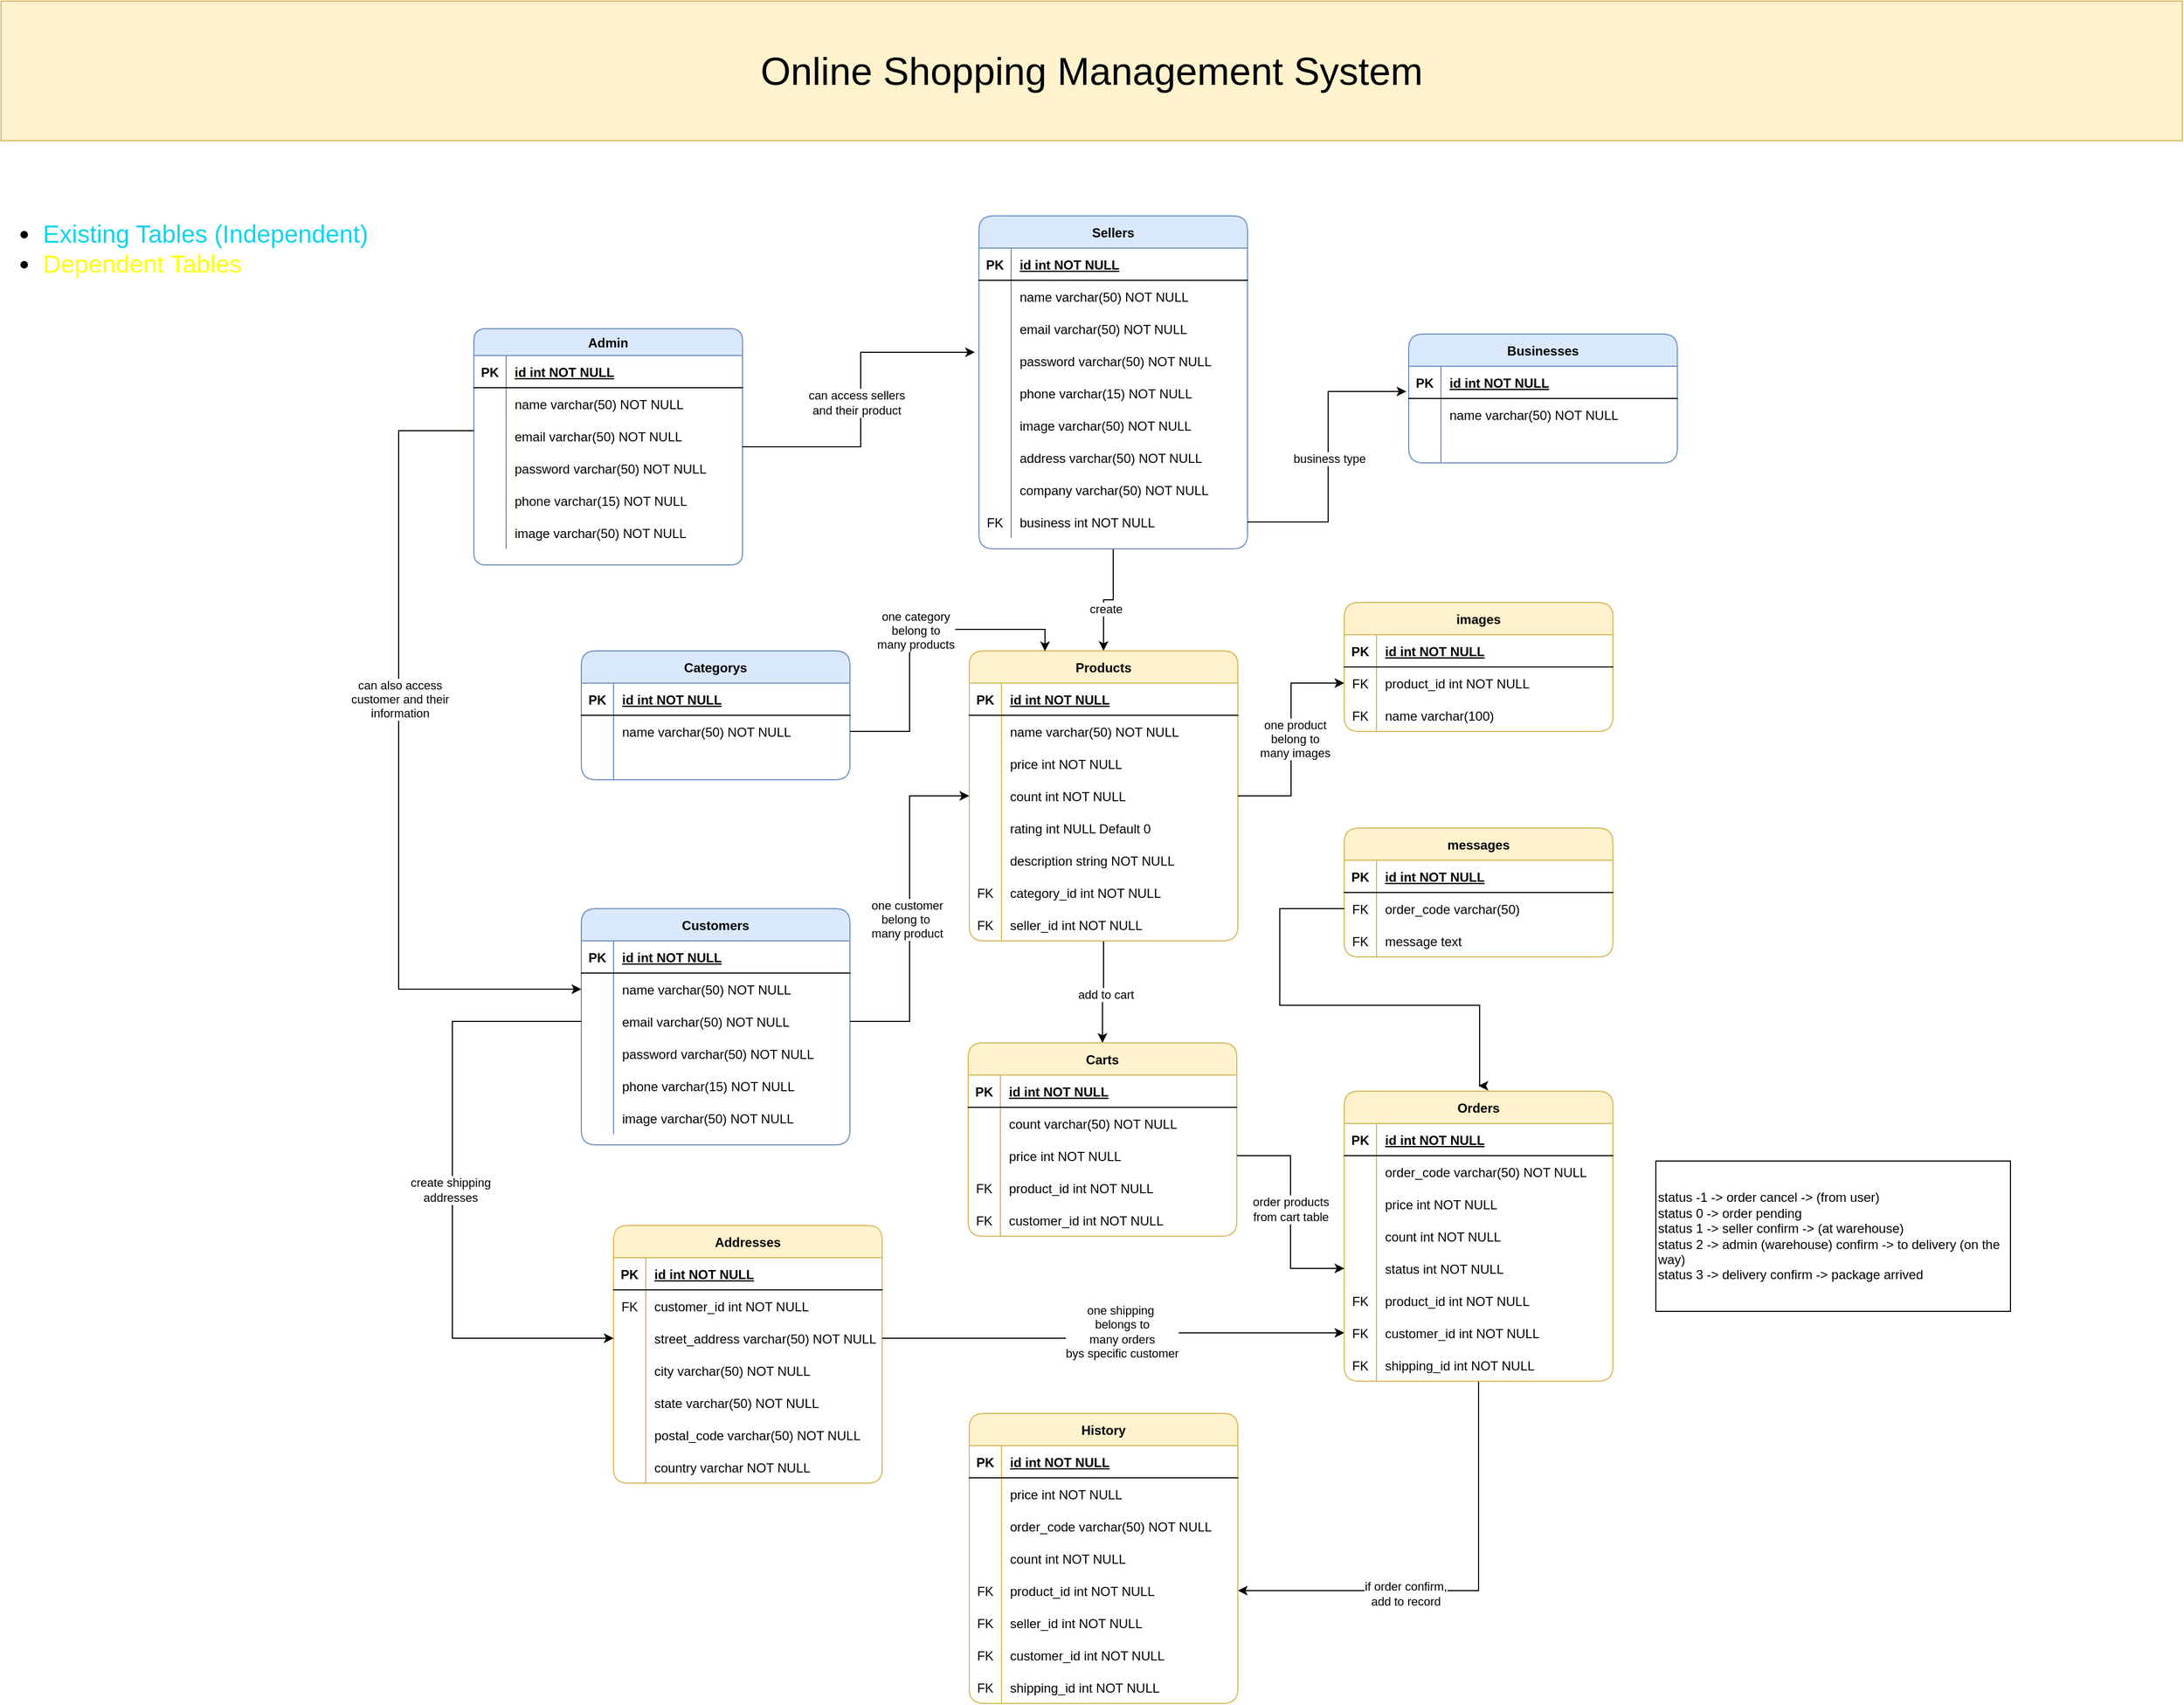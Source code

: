 <mxfile version="23.1.1" type="github">
  <diagram id="R2lEEEUBdFMjLlhIrx00" name="Page-1">
    <mxGraphModel dx="3000" dy="2028" grid="1" gridSize="10" guides="1" tooltips="1" connect="1" arrows="1" fold="1" page="1" pageScale="1" pageWidth="850" pageHeight="1100" math="0" shadow="0" extFonts="Permanent Marker^https://fonts.googleapis.com/css?family=Permanent+Marker">
      <root>
        <mxCell id="0" />
        <mxCell id="1" parent="0" />
        <mxCell id="C-vyLk0tnHw3VtMMgP7b-23" value="Customers" style="shape=table;startSize=30;container=1;collapsible=1;childLayout=tableLayout;fixedRows=1;rowLines=0;fontStyle=1;align=center;resizeLast=1;fillColor=#dae8fc;strokeColor=#6c8ebf;shadow=0;rounded=1;" parent="1" vertex="1">
          <mxGeometry x="250" y="715" width="250" height="220" as="geometry" />
        </mxCell>
        <mxCell id="C-vyLk0tnHw3VtMMgP7b-24" value="" style="shape=partialRectangle;collapsible=0;dropTarget=0;pointerEvents=0;fillColor=none;points=[[0,0.5],[1,0.5]];portConstraint=eastwest;top=0;left=0;right=0;bottom=1;" parent="C-vyLk0tnHw3VtMMgP7b-23" vertex="1">
          <mxGeometry y="30" width="250" height="30" as="geometry" />
        </mxCell>
        <mxCell id="C-vyLk0tnHw3VtMMgP7b-25" value="PK" style="shape=partialRectangle;overflow=hidden;connectable=0;fillColor=none;top=0;left=0;bottom=0;right=0;fontStyle=1;" parent="C-vyLk0tnHw3VtMMgP7b-24" vertex="1">
          <mxGeometry width="30" height="30" as="geometry">
            <mxRectangle width="30" height="30" as="alternateBounds" />
          </mxGeometry>
        </mxCell>
        <mxCell id="C-vyLk0tnHw3VtMMgP7b-26" value="id int NOT NULL " style="shape=partialRectangle;overflow=hidden;connectable=0;fillColor=none;top=0;left=0;bottom=0;right=0;align=left;spacingLeft=6;fontStyle=5;" parent="C-vyLk0tnHw3VtMMgP7b-24" vertex="1">
          <mxGeometry x="30" width="220" height="30" as="geometry">
            <mxRectangle width="220" height="30" as="alternateBounds" />
          </mxGeometry>
        </mxCell>
        <mxCell id="C-vyLk0tnHw3VtMMgP7b-27" value="" style="shape=partialRectangle;collapsible=0;dropTarget=0;pointerEvents=0;fillColor=none;points=[[0,0.5],[1,0.5]];portConstraint=eastwest;top=0;left=0;right=0;bottom=0;" parent="C-vyLk0tnHw3VtMMgP7b-23" vertex="1">
          <mxGeometry y="60" width="250" height="30" as="geometry" />
        </mxCell>
        <mxCell id="C-vyLk0tnHw3VtMMgP7b-28" value="" style="shape=partialRectangle;overflow=hidden;connectable=0;fillColor=none;top=0;left=0;bottom=0;right=0;" parent="C-vyLk0tnHw3VtMMgP7b-27" vertex="1">
          <mxGeometry width="30" height="30" as="geometry">
            <mxRectangle width="30" height="30" as="alternateBounds" />
          </mxGeometry>
        </mxCell>
        <mxCell id="C-vyLk0tnHw3VtMMgP7b-29" value="name varchar(50) NOT NULL" style="shape=partialRectangle;overflow=hidden;connectable=0;fillColor=none;top=0;left=0;bottom=0;right=0;align=left;spacingLeft=6;" parent="C-vyLk0tnHw3VtMMgP7b-27" vertex="1">
          <mxGeometry x="30" width="220" height="30" as="geometry">
            <mxRectangle width="220" height="30" as="alternateBounds" />
          </mxGeometry>
        </mxCell>
        <mxCell id="7zC3o5tTAX6Jpqzy_QtA-3" value="" style="shape=partialRectangle;collapsible=0;dropTarget=0;pointerEvents=0;fillColor=none;points=[[0,0.5],[1,0.5]];portConstraint=eastwest;top=0;left=0;right=0;bottom=0;" parent="C-vyLk0tnHw3VtMMgP7b-23" vertex="1">
          <mxGeometry y="90" width="250" height="30" as="geometry" />
        </mxCell>
        <mxCell id="7zC3o5tTAX6Jpqzy_QtA-4" value="" style="shape=partialRectangle;overflow=hidden;connectable=0;fillColor=none;top=0;left=0;bottom=0;right=0;" parent="7zC3o5tTAX6Jpqzy_QtA-3" vertex="1">
          <mxGeometry width="30" height="30" as="geometry">
            <mxRectangle width="30" height="30" as="alternateBounds" />
          </mxGeometry>
        </mxCell>
        <mxCell id="7zC3o5tTAX6Jpqzy_QtA-5" value="email varchar(50) NOT NULL" style="shape=partialRectangle;overflow=hidden;connectable=0;fillColor=none;top=0;left=0;bottom=0;right=0;align=left;spacingLeft=6;" parent="7zC3o5tTAX6Jpqzy_QtA-3" vertex="1">
          <mxGeometry x="30" width="220" height="30" as="geometry">
            <mxRectangle width="220" height="30" as="alternateBounds" />
          </mxGeometry>
        </mxCell>
        <mxCell id="7zC3o5tTAX6Jpqzy_QtA-27" value="" style="shape=partialRectangle;collapsible=0;dropTarget=0;pointerEvents=0;fillColor=none;points=[[0,0.5],[1,0.5]];portConstraint=eastwest;top=0;left=0;right=0;bottom=0;" parent="C-vyLk0tnHw3VtMMgP7b-23" vertex="1">
          <mxGeometry y="120" width="250" height="30" as="geometry" />
        </mxCell>
        <mxCell id="7zC3o5tTAX6Jpqzy_QtA-28" value="" style="shape=partialRectangle;overflow=hidden;connectable=0;fillColor=none;top=0;left=0;bottom=0;right=0;" parent="7zC3o5tTAX6Jpqzy_QtA-27" vertex="1">
          <mxGeometry width="30" height="30" as="geometry">
            <mxRectangle width="30" height="30" as="alternateBounds" />
          </mxGeometry>
        </mxCell>
        <mxCell id="7zC3o5tTAX6Jpqzy_QtA-29" value="password varchar(50) NOT NULL" style="shape=partialRectangle;overflow=hidden;connectable=0;fillColor=none;top=0;left=0;bottom=0;right=0;align=left;spacingLeft=6;" parent="7zC3o5tTAX6Jpqzy_QtA-27" vertex="1">
          <mxGeometry x="30" width="220" height="30" as="geometry">
            <mxRectangle width="220" height="30" as="alternateBounds" />
          </mxGeometry>
        </mxCell>
        <mxCell id="7zC3o5tTAX6Jpqzy_QtA-30" value="" style="shape=partialRectangle;collapsible=0;dropTarget=0;pointerEvents=0;fillColor=none;points=[[0,0.5],[1,0.5]];portConstraint=eastwest;top=0;left=0;right=0;bottom=0;" parent="C-vyLk0tnHw3VtMMgP7b-23" vertex="1">
          <mxGeometry y="150" width="250" height="30" as="geometry" />
        </mxCell>
        <mxCell id="7zC3o5tTAX6Jpqzy_QtA-31" value="" style="shape=partialRectangle;overflow=hidden;connectable=0;fillColor=none;top=0;left=0;bottom=0;right=0;" parent="7zC3o5tTAX6Jpqzy_QtA-30" vertex="1">
          <mxGeometry width="30" height="30" as="geometry">
            <mxRectangle width="30" height="30" as="alternateBounds" />
          </mxGeometry>
        </mxCell>
        <mxCell id="7zC3o5tTAX6Jpqzy_QtA-32" value="phone varchar(15) NOT NULL" style="shape=partialRectangle;overflow=hidden;connectable=0;fillColor=none;top=0;left=0;bottom=0;right=0;align=left;spacingLeft=6;" parent="7zC3o5tTAX6Jpqzy_QtA-30" vertex="1">
          <mxGeometry x="30" width="220" height="30" as="geometry">
            <mxRectangle width="220" height="30" as="alternateBounds" />
          </mxGeometry>
        </mxCell>
        <mxCell id="7zC3o5tTAX6Jpqzy_QtA-68" value="" style="shape=partialRectangle;collapsible=0;dropTarget=0;pointerEvents=0;fillColor=none;points=[[0,0.5],[1,0.5]];portConstraint=eastwest;top=0;left=0;right=0;bottom=0;" parent="C-vyLk0tnHw3VtMMgP7b-23" vertex="1">
          <mxGeometry y="180" width="250" height="30" as="geometry" />
        </mxCell>
        <mxCell id="7zC3o5tTAX6Jpqzy_QtA-69" value="" style="shape=partialRectangle;overflow=hidden;connectable=0;fillColor=none;top=0;left=0;bottom=0;right=0;" parent="7zC3o5tTAX6Jpqzy_QtA-68" vertex="1">
          <mxGeometry width="30" height="30" as="geometry">
            <mxRectangle width="30" height="30" as="alternateBounds" />
          </mxGeometry>
        </mxCell>
        <mxCell id="7zC3o5tTAX6Jpqzy_QtA-70" value="image varchar(50) NOT NULL" style="shape=partialRectangle;overflow=hidden;connectable=0;fillColor=none;top=0;left=0;bottom=0;right=0;align=left;spacingLeft=6;" parent="7zC3o5tTAX6Jpqzy_QtA-68" vertex="1">
          <mxGeometry x="30" width="220" height="30" as="geometry">
            <mxRectangle width="220" height="30" as="alternateBounds" />
          </mxGeometry>
        </mxCell>
        <mxCell id="7zC3o5tTAX6Jpqzy_QtA-1" value="Online Shopping Management System" style="text;strokeColor=#d6b656;align=center;fillColor=#fff2cc;html=1;verticalAlign=middle;whiteSpace=wrap;rounded=0;fontSize=36;" parent="1" vertex="1">
          <mxGeometry x="-290" y="-130" width="2030" height="130" as="geometry" />
        </mxCell>
        <mxCell id="7zC3o5tTAX6Jpqzy_QtA-33" value="Admin" style="shape=table;startSize=25;container=1;collapsible=1;childLayout=tableLayout;fixedRows=1;rowLines=0;fontStyle=1;align=center;resizeLast=1;fillColor=#dae8fc;strokeColor=#6c8ebf;shadow=0;rounded=1;" parent="1" vertex="1">
          <mxGeometry x="150" y="175" width="250" height="220" as="geometry" />
        </mxCell>
        <mxCell id="7zC3o5tTAX6Jpqzy_QtA-34" value="" style="shape=partialRectangle;collapsible=0;dropTarget=0;pointerEvents=0;fillColor=none;points=[[0,0.5],[1,0.5]];portConstraint=eastwest;top=0;left=0;right=0;bottom=1;" parent="7zC3o5tTAX6Jpqzy_QtA-33" vertex="1">
          <mxGeometry y="25" width="250" height="30" as="geometry" />
        </mxCell>
        <mxCell id="7zC3o5tTAX6Jpqzy_QtA-35" value="PK" style="shape=partialRectangle;overflow=hidden;connectable=0;fillColor=none;top=0;left=0;bottom=0;right=0;fontStyle=1;" parent="7zC3o5tTAX6Jpqzy_QtA-34" vertex="1">
          <mxGeometry width="30" height="30" as="geometry">
            <mxRectangle width="30" height="30" as="alternateBounds" />
          </mxGeometry>
        </mxCell>
        <mxCell id="7zC3o5tTAX6Jpqzy_QtA-36" value="id int NOT NULL " style="shape=partialRectangle;overflow=hidden;connectable=0;fillColor=none;top=0;left=0;bottom=0;right=0;align=left;spacingLeft=6;fontStyle=5;" parent="7zC3o5tTAX6Jpqzy_QtA-34" vertex="1">
          <mxGeometry x="30" width="220" height="30" as="geometry">
            <mxRectangle width="220" height="30" as="alternateBounds" />
          </mxGeometry>
        </mxCell>
        <mxCell id="7zC3o5tTAX6Jpqzy_QtA-37" value="" style="shape=partialRectangle;collapsible=0;dropTarget=0;pointerEvents=0;fillColor=none;points=[[0,0.5],[1,0.5]];portConstraint=eastwest;top=0;left=0;right=0;bottom=0;" parent="7zC3o5tTAX6Jpqzy_QtA-33" vertex="1">
          <mxGeometry y="55" width="250" height="30" as="geometry" />
        </mxCell>
        <mxCell id="7zC3o5tTAX6Jpqzy_QtA-38" value="" style="shape=partialRectangle;overflow=hidden;connectable=0;fillColor=none;top=0;left=0;bottom=0;right=0;" parent="7zC3o5tTAX6Jpqzy_QtA-37" vertex="1">
          <mxGeometry width="30" height="30" as="geometry">
            <mxRectangle width="30" height="30" as="alternateBounds" />
          </mxGeometry>
        </mxCell>
        <mxCell id="7zC3o5tTAX6Jpqzy_QtA-39" value="name varchar(50) NOT NULL" style="shape=partialRectangle;overflow=hidden;connectable=0;fillColor=none;top=0;left=0;bottom=0;right=0;align=left;spacingLeft=6;" parent="7zC3o5tTAX6Jpqzy_QtA-37" vertex="1">
          <mxGeometry x="30" width="220" height="30" as="geometry">
            <mxRectangle width="220" height="30" as="alternateBounds" />
          </mxGeometry>
        </mxCell>
        <mxCell id="7zC3o5tTAX6Jpqzy_QtA-40" value="" style="shape=partialRectangle;collapsible=0;dropTarget=0;pointerEvents=0;fillColor=none;points=[[0,0.5],[1,0.5]];portConstraint=eastwest;top=0;left=0;right=0;bottom=0;" parent="7zC3o5tTAX6Jpqzy_QtA-33" vertex="1">
          <mxGeometry y="85" width="250" height="30" as="geometry" />
        </mxCell>
        <mxCell id="7zC3o5tTAX6Jpqzy_QtA-41" value="" style="shape=partialRectangle;overflow=hidden;connectable=0;fillColor=none;top=0;left=0;bottom=0;right=0;" parent="7zC3o5tTAX6Jpqzy_QtA-40" vertex="1">
          <mxGeometry width="30" height="30" as="geometry">
            <mxRectangle width="30" height="30" as="alternateBounds" />
          </mxGeometry>
        </mxCell>
        <mxCell id="7zC3o5tTAX6Jpqzy_QtA-42" value="email varchar(50) NOT NULL" style="shape=partialRectangle;overflow=hidden;connectable=0;fillColor=none;top=0;left=0;bottom=0;right=0;align=left;spacingLeft=6;" parent="7zC3o5tTAX6Jpqzy_QtA-40" vertex="1">
          <mxGeometry x="30" width="220" height="30" as="geometry">
            <mxRectangle width="220" height="30" as="alternateBounds" />
          </mxGeometry>
        </mxCell>
        <mxCell id="7zC3o5tTAX6Jpqzy_QtA-43" value="" style="shape=partialRectangle;collapsible=0;dropTarget=0;pointerEvents=0;fillColor=none;points=[[0,0.5],[1,0.5]];portConstraint=eastwest;top=0;left=0;right=0;bottom=0;" parent="7zC3o5tTAX6Jpqzy_QtA-33" vertex="1">
          <mxGeometry y="115" width="250" height="30" as="geometry" />
        </mxCell>
        <mxCell id="7zC3o5tTAX6Jpqzy_QtA-44" value="" style="shape=partialRectangle;overflow=hidden;connectable=0;fillColor=none;top=0;left=0;bottom=0;right=0;" parent="7zC3o5tTAX6Jpqzy_QtA-43" vertex="1">
          <mxGeometry width="30" height="30" as="geometry">
            <mxRectangle width="30" height="30" as="alternateBounds" />
          </mxGeometry>
        </mxCell>
        <mxCell id="7zC3o5tTAX6Jpqzy_QtA-45" value="password varchar(50) NOT NULL" style="shape=partialRectangle;overflow=hidden;connectable=0;fillColor=none;top=0;left=0;bottom=0;right=0;align=left;spacingLeft=6;" parent="7zC3o5tTAX6Jpqzy_QtA-43" vertex="1">
          <mxGeometry x="30" width="220" height="30" as="geometry">
            <mxRectangle width="220" height="30" as="alternateBounds" />
          </mxGeometry>
        </mxCell>
        <mxCell id="7zC3o5tTAX6Jpqzy_QtA-46" value="" style="shape=partialRectangle;collapsible=0;dropTarget=0;pointerEvents=0;fillColor=none;points=[[0,0.5],[1,0.5]];portConstraint=eastwest;top=0;left=0;right=0;bottom=0;" parent="7zC3o5tTAX6Jpqzy_QtA-33" vertex="1">
          <mxGeometry y="145" width="250" height="30" as="geometry" />
        </mxCell>
        <mxCell id="7zC3o5tTAX6Jpqzy_QtA-47" value="" style="shape=partialRectangle;overflow=hidden;connectable=0;fillColor=none;top=0;left=0;bottom=0;right=0;" parent="7zC3o5tTAX6Jpqzy_QtA-46" vertex="1">
          <mxGeometry width="30" height="30" as="geometry">
            <mxRectangle width="30" height="30" as="alternateBounds" />
          </mxGeometry>
        </mxCell>
        <mxCell id="7zC3o5tTAX6Jpqzy_QtA-48" value="phone varchar(15) NOT NULL" style="shape=partialRectangle;overflow=hidden;connectable=0;fillColor=none;top=0;left=0;bottom=0;right=0;align=left;spacingLeft=6;" parent="7zC3o5tTAX6Jpqzy_QtA-46" vertex="1">
          <mxGeometry x="30" width="220" height="30" as="geometry">
            <mxRectangle width="220" height="30" as="alternateBounds" />
          </mxGeometry>
        </mxCell>
        <mxCell id="7zC3o5tTAX6Jpqzy_QtA-71" value="" style="shape=partialRectangle;collapsible=0;dropTarget=0;pointerEvents=0;fillColor=none;points=[[0,0.5],[1,0.5]];portConstraint=eastwest;top=0;left=0;right=0;bottom=0;" parent="7zC3o5tTAX6Jpqzy_QtA-33" vertex="1">
          <mxGeometry y="175" width="250" height="30" as="geometry" />
        </mxCell>
        <mxCell id="7zC3o5tTAX6Jpqzy_QtA-72" value="" style="shape=partialRectangle;overflow=hidden;connectable=0;fillColor=none;top=0;left=0;bottom=0;right=0;" parent="7zC3o5tTAX6Jpqzy_QtA-71" vertex="1">
          <mxGeometry width="30" height="30" as="geometry">
            <mxRectangle width="30" height="30" as="alternateBounds" />
          </mxGeometry>
        </mxCell>
        <mxCell id="7zC3o5tTAX6Jpqzy_QtA-73" value="image varchar(50) NOT NULL" style="shape=partialRectangle;overflow=hidden;connectable=0;fillColor=none;top=0;left=0;bottom=0;right=0;align=left;spacingLeft=6;" parent="7zC3o5tTAX6Jpqzy_QtA-71" vertex="1">
          <mxGeometry x="30" width="220" height="30" as="geometry">
            <mxRectangle width="220" height="30" as="alternateBounds" />
          </mxGeometry>
        </mxCell>
        <mxCell id="7zC3o5tTAX6Jpqzy_QtA-327" style="edgeStyle=orthogonalEdgeStyle;rounded=0;orthogonalLoop=1;jettySize=auto;html=1;exitX=0.5;exitY=1;exitDx=0;exitDy=0;entryX=0.5;entryY=0;entryDx=0;entryDy=0;" parent="1" source="7zC3o5tTAX6Jpqzy_QtA-49" target="7zC3o5tTAX6Jpqzy_QtA-131" edge="1">
          <mxGeometry relative="1" as="geometry" />
        </mxCell>
        <mxCell id="7zC3o5tTAX6Jpqzy_QtA-328" value="create" style="edgeLabel;html=1;align=center;verticalAlign=middle;resizable=0;points=[];" parent="7zC3o5tTAX6Jpqzy_QtA-327" vertex="1" connectable="0">
          <mxGeometry x="0.244" y="2" relative="1" as="geometry">
            <mxPoint as="offset" />
          </mxGeometry>
        </mxCell>
        <mxCell id="7zC3o5tTAX6Jpqzy_QtA-49" value="Sellers" style="shape=table;startSize=30;container=1;collapsible=1;childLayout=tableLayout;fixedRows=1;rowLines=0;fontStyle=1;align=center;resizeLast=1;fillColor=#dae8fc;strokeColor=#6c8ebf;shadow=0;rounded=1;" parent="1" vertex="1">
          <mxGeometry x="620" y="70" width="250" height="310" as="geometry" />
        </mxCell>
        <mxCell id="7zC3o5tTAX6Jpqzy_QtA-50" value="" style="shape=partialRectangle;collapsible=0;dropTarget=0;pointerEvents=0;fillColor=none;points=[[0,0.5],[1,0.5]];portConstraint=eastwest;top=0;left=0;right=0;bottom=1;" parent="7zC3o5tTAX6Jpqzy_QtA-49" vertex="1">
          <mxGeometry y="30" width="250" height="30" as="geometry" />
        </mxCell>
        <mxCell id="7zC3o5tTAX6Jpqzy_QtA-51" value="PK" style="shape=partialRectangle;overflow=hidden;connectable=0;fillColor=none;top=0;left=0;bottom=0;right=0;fontStyle=1;" parent="7zC3o5tTAX6Jpqzy_QtA-50" vertex="1">
          <mxGeometry width="30" height="30" as="geometry">
            <mxRectangle width="30" height="30" as="alternateBounds" />
          </mxGeometry>
        </mxCell>
        <mxCell id="7zC3o5tTAX6Jpqzy_QtA-52" value="id int NOT NULL " style="shape=partialRectangle;overflow=hidden;connectable=0;fillColor=none;top=0;left=0;bottom=0;right=0;align=left;spacingLeft=6;fontStyle=5;" parent="7zC3o5tTAX6Jpqzy_QtA-50" vertex="1">
          <mxGeometry x="30" width="220" height="30" as="geometry">
            <mxRectangle width="220" height="30" as="alternateBounds" />
          </mxGeometry>
        </mxCell>
        <mxCell id="7zC3o5tTAX6Jpqzy_QtA-53" value="" style="shape=partialRectangle;collapsible=0;dropTarget=0;pointerEvents=0;fillColor=none;points=[[0,0.5],[1,0.5]];portConstraint=eastwest;top=0;left=0;right=0;bottom=0;" parent="7zC3o5tTAX6Jpqzy_QtA-49" vertex="1">
          <mxGeometry y="60" width="250" height="30" as="geometry" />
        </mxCell>
        <mxCell id="7zC3o5tTAX6Jpqzy_QtA-54" value="" style="shape=partialRectangle;overflow=hidden;connectable=0;fillColor=none;top=0;left=0;bottom=0;right=0;" parent="7zC3o5tTAX6Jpqzy_QtA-53" vertex="1">
          <mxGeometry width="30" height="30" as="geometry">
            <mxRectangle width="30" height="30" as="alternateBounds" />
          </mxGeometry>
        </mxCell>
        <mxCell id="7zC3o5tTAX6Jpqzy_QtA-55" value="name varchar(50) NOT NULL" style="shape=partialRectangle;overflow=hidden;connectable=0;fillColor=none;top=0;left=0;bottom=0;right=0;align=left;spacingLeft=6;" parent="7zC3o5tTAX6Jpqzy_QtA-53" vertex="1">
          <mxGeometry x="30" width="220" height="30" as="geometry">
            <mxRectangle width="220" height="30" as="alternateBounds" />
          </mxGeometry>
        </mxCell>
        <mxCell id="7zC3o5tTAX6Jpqzy_QtA-56" value="" style="shape=partialRectangle;collapsible=0;dropTarget=0;pointerEvents=0;fillColor=none;points=[[0,0.5],[1,0.5]];portConstraint=eastwest;top=0;left=0;right=0;bottom=0;" parent="7zC3o5tTAX6Jpqzy_QtA-49" vertex="1">
          <mxGeometry y="90" width="250" height="30" as="geometry" />
        </mxCell>
        <mxCell id="7zC3o5tTAX6Jpqzy_QtA-57" value="" style="shape=partialRectangle;overflow=hidden;connectable=0;fillColor=none;top=0;left=0;bottom=0;right=0;" parent="7zC3o5tTAX6Jpqzy_QtA-56" vertex="1">
          <mxGeometry width="30" height="30" as="geometry">
            <mxRectangle width="30" height="30" as="alternateBounds" />
          </mxGeometry>
        </mxCell>
        <mxCell id="7zC3o5tTAX6Jpqzy_QtA-58" value="email varchar(50) NOT NULL" style="shape=partialRectangle;overflow=hidden;connectable=0;fillColor=none;top=0;left=0;bottom=0;right=0;align=left;spacingLeft=6;" parent="7zC3o5tTAX6Jpqzy_QtA-56" vertex="1">
          <mxGeometry x="30" width="220" height="30" as="geometry">
            <mxRectangle width="220" height="30" as="alternateBounds" />
          </mxGeometry>
        </mxCell>
        <mxCell id="7zC3o5tTAX6Jpqzy_QtA-65" value="" style="shape=partialRectangle;collapsible=0;dropTarget=0;pointerEvents=0;fillColor=none;points=[[0,0.5],[1,0.5]];portConstraint=eastwest;top=0;left=0;right=0;bottom=0;" parent="7zC3o5tTAX6Jpqzy_QtA-49" vertex="1">
          <mxGeometry y="120" width="250" height="30" as="geometry" />
        </mxCell>
        <mxCell id="7zC3o5tTAX6Jpqzy_QtA-66" value="" style="shape=partialRectangle;overflow=hidden;connectable=0;fillColor=none;top=0;left=0;bottom=0;right=0;" parent="7zC3o5tTAX6Jpqzy_QtA-65" vertex="1">
          <mxGeometry width="30" height="30" as="geometry">
            <mxRectangle width="30" height="30" as="alternateBounds" />
          </mxGeometry>
        </mxCell>
        <mxCell id="7zC3o5tTAX6Jpqzy_QtA-67" value="password varchar(50) NOT NULL" style="shape=partialRectangle;overflow=hidden;connectable=0;fillColor=none;top=0;left=0;bottom=0;right=0;align=left;spacingLeft=6;" parent="7zC3o5tTAX6Jpqzy_QtA-65" vertex="1">
          <mxGeometry x="30" width="220" height="30" as="geometry">
            <mxRectangle width="220" height="30" as="alternateBounds" />
          </mxGeometry>
        </mxCell>
        <mxCell id="7zC3o5tTAX6Jpqzy_QtA-62" value="" style="shape=partialRectangle;collapsible=0;dropTarget=0;pointerEvents=0;fillColor=none;points=[[0,0.5],[1,0.5]];portConstraint=eastwest;top=0;left=0;right=0;bottom=0;" parent="7zC3o5tTAX6Jpqzy_QtA-49" vertex="1">
          <mxGeometry y="150" width="250" height="30" as="geometry" />
        </mxCell>
        <mxCell id="7zC3o5tTAX6Jpqzy_QtA-63" value="" style="shape=partialRectangle;overflow=hidden;connectable=0;fillColor=none;top=0;left=0;bottom=0;right=0;" parent="7zC3o5tTAX6Jpqzy_QtA-62" vertex="1">
          <mxGeometry width="30" height="30" as="geometry">
            <mxRectangle width="30" height="30" as="alternateBounds" />
          </mxGeometry>
        </mxCell>
        <mxCell id="7zC3o5tTAX6Jpqzy_QtA-64" value="phone varchar(15) NOT NULL" style="shape=partialRectangle;overflow=hidden;connectable=0;fillColor=none;top=0;left=0;bottom=0;right=0;align=left;spacingLeft=6;" parent="7zC3o5tTAX6Jpqzy_QtA-62" vertex="1">
          <mxGeometry x="30" width="220" height="30" as="geometry">
            <mxRectangle width="220" height="30" as="alternateBounds" />
          </mxGeometry>
        </mxCell>
        <mxCell id="7zC3o5tTAX6Jpqzy_QtA-74" value="" style="shape=partialRectangle;collapsible=0;dropTarget=0;pointerEvents=0;fillColor=none;points=[[0,0.5],[1,0.5]];portConstraint=eastwest;top=0;left=0;right=0;bottom=0;" parent="7zC3o5tTAX6Jpqzy_QtA-49" vertex="1">
          <mxGeometry y="180" width="250" height="30" as="geometry" />
        </mxCell>
        <mxCell id="7zC3o5tTAX6Jpqzy_QtA-75" value="" style="shape=partialRectangle;overflow=hidden;connectable=0;fillColor=none;top=0;left=0;bottom=0;right=0;" parent="7zC3o5tTAX6Jpqzy_QtA-74" vertex="1">
          <mxGeometry width="30" height="30" as="geometry">
            <mxRectangle width="30" height="30" as="alternateBounds" />
          </mxGeometry>
        </mxCell>
        <mxCell id="7zC3o5tTAX6Jpqzy_QtA-76" value="image varchar(50) NOT NULL" style="shape=partialRectangle;overflow=hidden;connectable=0;fillColor=none;top=0;left=0;bottom=0;right=0;align=left;spacingLeft=6;" parent="7zC3o5tTAX6Jpqzy_QtA-74" vertex="1">
          <mxGeometry x="30" width="220" height="30" as="geometry">
            <mxRectangle width="220" height="30" as="alternateBounds" />
          </mxGeometry>
        </mxCell>
        <mxCell id="9W0EjRhWlXDsOAjcGErx-1" value="" style="shape=partialRectangle;collapsible=0;dropTarget=0;pointerEvents=0;fillColor=none;points=[[0,0.5],[1,0.5]];portConstraint=eastwest;top=0;left=0;right=0;bottom=0;" parent="7zC3o5tTAX6Jpqzy_QtA-49" vertex="1">
          <mxGeometry y="210" width="250" height="30" as="geometry" />
        </mxCell>
        <mxCell id="9W0EjRhWlXDsOAjcGErx-2" value="" style="shape=partialRectangle;overflow=hidden;connectable=0;fillColor=none;top=0;left=0;bottom=0;right=0;" parent="9W0EjRhWlXDsOAjcGErx-1" vertex="1">
          <mxGeometry width="30" height="30" as="geometry">
            <mxRectangle width="30" height="30" as="alternateBounds" />
          </mxGeometry>
        </mxCell>
        <mxCell id="9W0EjRhWlXDsOAjcGErx-3" value="address varchar(50) NOT NULL" style="shape=partialRectangle;overflow=hidden;connectable=0;fillColor=none;top=0;left=0;bottom=0;right=0;align=left;spacingLeft=6;" parent="9W0EjRhWlXDsOAjcGErx-1" vertex="1">
          <mxGeometry x="30" width="220" height="30" as="geometry">
            <mxRectangle width="220" height="30" as="alternateBounds" />
          </mxGeometry>
        </mxCell>
        <mxCell id="lfRHMi5ucVXt5qC9XjWg-4" value="" style="shape=partialRectangle;collapsible=0;dropTarget=0;pointerEvents=0;fillColor=none;points=[[0,0.5],[1,0.5]];portConstraint=eastwest;top=0;left=0;right=0;bottom=0;" parent="7zC3o5tTAX6Jpqzy_QtA-49" vertex="1">
          <mxGeometry y="240" width="250" height="30" as="geometry" />
        </mxCell>
        <mxCell id="lfRHMi5ucVXt5qC9XjWg-5" value="" style="shape=partialRectangle;overflow=hidden;connectable=0;fillColor=none;top=0;left=0;bottom=0;right=0;" parent="lfRHMi5ucVXt5qC9XjWg-4" vertex="1">
          <mxGeometry width="30" height="30" as="geometry">
            <mxRectangle width="30" height="30" as="alternateBounds" />
          </mxGeometry>
        </mxCell>
        <mxCell id="lfRHMi5ucVXt5qC9XjWg-6" value="company varchar(50) NOT NULL" style="shape=partialRectangle;overflow=hidden;connectable=0;fillColor=none;top=0;left=0;bottom=0;right=0;align=left;spacingLeft=6;" parent="lfRHMi5ucVXt5qC9XjWg-4" vertex="1">
          <mxGeometry x="30" width="220" height="30" as="geometry">
            <mxRectangle width="220" height="30" as="alternateBounds" />
          </mxGeometry>
        </mxCell>
        <mxCell id="lfRHMi5ucVXt5qC9XjWg-7" value="" style="shape=partialRectangle;collapsible=0;dropTarget=0;pointerEvents=0;fillColor=none;points=[[0,0.5],[1,0.5]];portConstraint=eastwest;top=0;left=0;right=0;bottom=0;" parent="7zC3o5tTAX6Jpqzy_QtA-49" vertex="1">
          <mxGeometry y="270" width="250" height="30" as="geometry" />
        </mxCell>
        <mxCell id="lfRHMi5ucVXt5qC9XjWg-8" value="FK" style="shape=partialRectangle;overflow=hidden;connectable=0;fillColor=none;top=0;left=0;bottom=0;right=0;" parent="lfRHMi5ucVXt5qC9XjWg-7" vertex="1">
          <mxGeometry width="30" height="30" as="geometry">
            <mxRectangle width="30" height="30" as="alternateBounds" />
          </mxGeometry>
        </mxCell>
        <mxCell id="lfRHMi5ucVXt5qC9XjWg-9" value="business int NOT NULL" style="shape=partialRectangle;overflow=hidden;connectable=0;fillColor=none;top=0;left=0;bottom=0;right=0;align=left;spacingLeft=6;" parent="lfRHMi5ucVXt5qC9XjWg-7" vertex="1">
          <mxGeometry x="30" width="220" height="30" as="geometry">
            <mxRectangle width="220" height="30" as="alternateBounds" />
          </mxGeometry>
        </mxCell>
        <mxCell id="7zC3o5tTAX6Jpqzy_QtA-77" value="Categorys" style="shape=table;startSize=30;container=1;collapsible=1;childLayout=tableLayout;fixedRows=1;rowLines=0;fontStyle=1;align=center;resizeLast=1;fillColor=#dae8fc;strokeColor=#6c8ebf;shadow=0;rounded=1;" parent="1" vertex="1">
          <mxGeometry x="250" y="475" width="250" height="120" as="geometry" />
        </mxCell>
        <mxCell id="7zC3o5tTAX6Jpqzy_QtA-78" value="" style="shape=partialRectangle;collapsible=0;dropTarget=0;pointerEvents=0;fillColor=none;points=[[0,0.5],[1,0.5]];portConstraint=eastwest;top=0;left=0;right=0;bottom=1;" parent="7zC3o5tTAX6Jpqzy_QtA-77" vertex="1">
          <mxGeometry y="30" width="250" height="30" as="geometry" />
        </mxCell>
        <mxCell id="7zC3o5tTAX6Jpqzy_QtA-79" value="PK" style="shape=partialRectangle;overflow=hidden;connectable=0;fillColor=none;top=0;left=0;bottom=0;right=0;fontStyle=1;" parent="7zC3o5tTAX6Jpqzy_QtA-78" vertex="1">
          <mxGeometry width="30" height="30" as="geometry">
            <mxRectangle width="30" height="30" as="alternateBounds" />
          </mxGeometry>
        </mxCell>
        <mxCell id="7zC3o5tTAX6Jpqzy_QtA-80" value="id int NOT NULL " style="shape=partialRectangle;overflow=hidden;connectable=0;fillColor=none;top=0;left=0;bottom=0;right=0;align=left;spacingLeft=6;fontStyle=5;" parent="7zC3o5tTAX6Jpqzy_QtA-78" vertex="1">
          <mxGeometry x="30" width="220" height="30" as="geometry">
            <mxRectangle width="220" height="30" as="alternateBounds" />
          </mxGeometry>
        </mxCell>
        <mxCell id="7zC3o5tTAX6Jpqzy_QtA-81" value="" style="shape=partialRectangle;collapsible=0;dropTarget=0;pointerEvents=0;fillColor=none;points=[[0,0.5],[1,0.5]];portConstraint=eastwest;top=0;left=0;right=0;bottom=0;" parent="7zC3o5tTAX6Jpqzy_QtA-77" vertex="1">
          <mxGeometry y="60" width="250" height="30" as="geometry" />
        </mxCell>
        <mxCell id="7zC3o5tTAX6Jpqzy_QtA-82" value="" style="shape=partialRectangle;overflow=hidden;connectable=0;fillColor=none;top=0;left=0;bottom=0;right=0;" parent="7zC3o5tTAX6Jpqzy_QtA-81" vertex="1">
          <mxGeometry width="30" height="30" as="geometry">
            <mxRectangle width="30" height="30" as="alternateBounds" />
          </mxGeometry>
        </mxCell>
        <mxCell id="7zC3o5tTAX6Jpqzy_QtA-83" value="name varchar(50) NOT NULL" style="shape=partialRectangle;overflow=hidden;connectable=0;fillColor=none;top=0;left=0;bottom=0;right=0;align=left;spacingLeft=6;" parent="7zC3o5tTAX6Jpqzy_QtA-81" vertex="1">
          <mxGeometry x="30" width="220" height="30" as="geometry">
            <mxRectangle width="220" height="30" as="alternateBounds" />
          </mxGeometry>
        </mxCell>
        <mxCell id="7zC3o5tTAX6Jpqzy_QtA-87" value="" style="shape=partialRectangle;collapsible=0;dropTarget=0;pointerEvents=0;fillColor=none;points=[[0,0.5],[1,0.5]];portConstraint=eastwest;top=0;left=0;right=0;bottom=0;" parent="7zC3o5tTAX6Jpqzy_QtA-77" vertex="1">
          <mxGeometry y="90" width="250" height="30" as="geometry" />
        </mxCell>
        <mxCell id="7zC3o5tTAX6Jpqzy_QtA-88" value="" style="shape=partialRectangle;overflow=hidden;connectable=0;fillColor=none;top=0;left=0;bottom=0;right=0;" parent="7zC3o5tTAX6Jpqzy_QtA-87" vertex="1">
          <mxGeometry width="30" height="30" as="geometry">
            <mxRectangle width="30" height="30" as="alternateBounds" />
          </mxGeometry>
        </mxCell>
        <mxCell id="7zC3o5tTAX6Jpqzy_QtA-89" value="" style="shape=partialRectangle;overflow=hidden;connectable=0;fillColor=none;top=0;left=0;bottom=0;right=0;align=left;spacingLeft=6;" parent="7zC3o5tTAX6Jpqzy_QtA-87" vertex="1">
          <mxGeometry x="30" width="220" height="30" as="geometry">
            <mxRectangle width="220" height="30" as="alternateBounds" />
          </mxGeometry>
        </mxCell>
        <mxCell id="7zC3o5tTAX6Jpqzy_QtA-109" value="Addresses" style="shape=table;startSize=30;container=1;collapsible=1;childLayout=tableLayout;fixedRows=1;rowLines=0;fontStyle=1;align=center;resizeLast=1;fillColor=#fff2cc;strokeColor=#d6b656;shadow=0;rounded=1;" parent="1" vertex="1">
          <mxGeometry x="280" y="1010" width="250" height="240" as="geometry" />
        </mxCell>
        <mxCell id="7zC3o5tTAX6Jpqzy_QtA-110" value="" style="shape=partialRectangle;collapsible=0;dropTarget=0;pointerEvents=0;fillColor=none;points=[[0,0.5],[1,0.5]];portConstraint=eastwest;top=0;left=0;right=0;bottom=1;" parent="7zC3o5tTAX6Jpqzy_QtA-109" vertex="1">
          <mxGeometry y="30" width="250" height="30" as="geometry" />
        </mxCell>
        <mxCell id="7zC3o5tTAX6Jpqzy_QtA-111" value="PK" style="shape=partialRectangle;overflow=hidden;connectable=0;fillColor=none;top=0;left=0;bottom=0;right=0;fontStyle=1;" parent="7zC3o5tTAX6Jpqzy_QtA-110" vertex="1">
          <mxGeometry width="30" height="30" as="geometry">
            <mxRectangle width="30" height="30" as="alternateBounds" />
          </mxGeometry>
        </mxCell>
        <mxCell id="7zC3o5tTAX6Jpqzy_QtA-112" value="id int NOT NULL " style="shape=partialRectangle;overflow=hidden;connectable=0;fillColor=none;top=0;left=0;bottom=0;right=0;align=left;spacingLeft=6;fontStyle=5;" parent="7zC3o5tTAX6Jpqzy_QtA-110" vertex="1">
          <mxGeometry x="30" width="220" height="30" as="geometry">
            <mxRectangle width="220" height="30" as="alternateBounds" />
          </mxGeometry>
        </mxCell>
        <mxCell id="7zC3o5tTAX6Jpqzy_QtA-113" value="" style="shape=partialRectangle;collapsible=0;dropTarget=0;pointerEvents=0;fillColor=none;points=[[0,0.5],[1,0.5]];portConstraint=eastwest;top=0;left=0;right=0;bottom=0;" parent="7zC3o5tTAX6Jpqzy_QtA-109" vertex="1">
          <mxGeometry y="60" width="250" height="30" as="geometry" />
        </mxCell>
        <mxCell id="7zC3o5tTAX6Jpqzy_QtA-114" value="FK" style="shape=partialRectangle;overflow=hidden;connectable=0;fillColor=none;top=0;left=0;bottom=0;right=0;" parent="7zC3o5tTAX6Jpqzy_QtA-113" vertex="1">
          <mxGeometry width="30" height="30" as="geometry">
            <mxRectangle width="30" height="30" as="alternateBounds" />
          </mxGeometry>
        </mxCell>
        <mxCell id="7zC3o5tTAX6Jpqzy_QtA-115" value="customer_id int NOT NULL" style="shape=partialRectangle;overflow=hidden;connectable=0;fillColor=none;top=0;left=0;bottom=0;right=0;align=left;spacingLeft=6;" parent="7zC3o5tTAX6Jpqzy_QtA-113" vertex="1">
          <mxGeometry x="30" width="220" height="30" as="geometry">
            <mxRectangle width="220" height="30" as="alternateBounds" />
          </mxGeometry>
        </mxCell>
        <mxCell id="7zC3o5tTAX6Jpqzy_QtA-116" value="" style="shape=partialRectangle;collapsible=0;dropTarget=0;pointerEvents=0;fillColor=none;points=[[0,0.5],[1,0.5]];portConstraint=eastwest;top=0;left=0;right=0;bottom=0;" parent="7zC3o5tTAX6Jpqzy_QtA-109" vertex="1">
          <mxGeometry y="90" width="250" height="30" as="geometry" />
        </mxCell>
        <mxCell id="7zC3o5tTAX6Jpqzy_QtA-117" value="" style="shape=partialRectangle;overflow=hidden;connectable=0;fillColor=none;top=0;left=0;bottom=0;right=0;" parent="7zC3o5tTAX6Jpqzy_QtA-116" vertex="1">
          <mxGeometry width="30" height="30" as="geometry">
            <mxRectangle width="30" height="30" as="alternateBounds" />
          </mxGeometry>
        </mxCell>
        <mxCell id="7zC3o5tTAX6Jpqzy_QtA-118" value="street_address varchar(50) NOT NULL" style="shape=partialRectangle;overflow=hidden;connectable=0;fillColor=none;top=0;left=0;bottom=0;right=0;align=left;spacingLeft=6;" parent="7zC3o5tTAX6Jpqzy_QtA-116" vertex="1">
          <mxGeometry x="30" width="220" height="30" as="geometry">
            <mxRectangle width="220" height="30" as="alternateBounds" />
          </mxGeometry>
        </mxCell>
        <mxCell id="7zC3o5tTAX6Jpqzy_QtA-119" value="" style="shape=partialRectangle;collapsible=0;dropTarget=0;pointerEvents=0;fillColor=none;points=[[0,0.5],[1,0.5]];portConstraint=eastwest;top=0;left=0;right=0;bottom=0;" parent="7zC3o5tTAX6Jpqzy_QtA-109" vertex="1">
          <mxGeometry y="120" width="250" height="30" as="geometry" />
        </mxCell>
        <mxCell id="7zC3o5tTAX6Jpqzy_QtA-120" value="" style="shape=partialRectangle;overflow=hidden;connectable=0;fillColor=none;top=0;left=0;bottom=0;right=0;" parent="7zC3o5tTAX6Jpqzy_QtA-119" vertex="1">
          <mxGeometry width="30" height="30" as="geometry">
            <mxRectangle width="30" height="30" as="alternateBounds" />
          </mxGeometry>
        </mxCell>
        <mxCell id="7zC3o5tTAX6Jpqzy_QtA-121" value="city varchar(50) NOT NULL" style="shape=partialRectangle;overflow=hidden;connectable=0;fillColor=none;top=0;left=0;bottom=0;right=0;align=left;spacingLeft=6;" parent="7zC3o5tTAX6Jpqzy_QtA-119" vertex="1">
          <mxGeometry x="30" width="220" height="30" as="geometry">
            <mxRectangle width="220" height="30" as="alternateBounds" />
          </mxGeometry>
        </mxCell>
        <mxCell id="7zC3o5tTAX6Jpqzy_QtA-122" value="" style="shape=partialRectangle;collapsible=0;dropTarget=0;pointerEvents=0;fillColor=none;points=[[0,0.5],[1,0.5]];portConstraint=eastwest;top=0;left=0;right=0;bottom=0;" parent="7zC3o5tTAX6Jpqzy_QtA-109" vertex="1">
          <mxGeometry y="150" width="250" height="30" as="geometry" />
        </mxCell>
        <mxCell id="7zC3o5tTAX6Jpqzy_QtA-123" value="" style="shape=partialRectangle;overflow=hidden;connectable=0;fillColor=none;top=0;left=0;bottom=0;right=0;" parent="7zC3o5tTAX6Jpqzy_QtA-122" vertex="1">
          <mxGeometry width="30" height="30" as="geometry">
            <mxRectangle width="30" height="30" as="alternateBounds" />
          </mxGeometry>
        </mxCell>
        <mxCell id="7zC3o5tTAX6Jpqzy_QtA-124" value="state varchar(50) NOT NULL" style="shape=partialRectangle;overflow=hidden;connectable=0;fillColor=none;top=0;left=0;bottom=0;right=0;align=left;spacingLeft=6;" parent="7zC3o5tTAX6Jpqzy_QtA-122" vertex="1">
          <mxGeometry x="30" width="220" height="30" as="geometry">
            <mxRectangle width="220" height="30" as="alternateBounds" />
          </mxGeometry>
        </mxCell>
        <mxCell id="7zC3o5tTAX6Jpqzy_QtA-125" value="" style="shape=partialRectangle;collapsible=0;dropTarget=0;pointerEvents=0;fillColor=none;points=[[0,0.5],[1,0.5]];portConstraint=eastwest;top=0;left=0;right=0;bottom=0;" parent="7zC3o5tTAX6Jpqzy_QtA-109" vertex="1">
          <mxGeometry y="180" width="250" height="30" as="geometry" />
        </mxCell>
        <mxCell id="7zC3o5tTAX6Jpqzy_QtA-126" value="" style="shape=partialRectangle;overflow=hidden;connectable=0;fillColor=none;top=0;left=0;bottom=0;right=0;" parent="7zC3o5tTAX6Jpqzy_QtA-125" vertex="1">
          <mxGeometry width="30" height="30" as="geometry">
            <mxRectangle width="30" height="30" as="alternateBounds" />
          </mxGeometry>
        </mxCell>
        <mxCell id="7zC3o5tTAX6Jpqzy_QtA-127" value="postal_code varchar(50) NOT NULL" style="shape=partialRectangle;overflow=hidden;connectable=0;fillColor=none;top=0;left=0;bottom=0;right=0;align=left;spacingLeft=6;" parent="7zC3o5tTAX6Jpqzy_QtA-125" vertex="1">
          <mxGeometry x="30" width="220" height="30" as="geometry">
            <mxRectangle width="220" height="30" as="alternateBounds" />
          </mxGeometry>
        </mxCell>
        <mxCell id="7zC3o5tTAX6Jpqzy_QtA-128" value="" style="shape=partialRectangle;collapsible=0;dropTarget=0;pointerEvents=0;fillColor=none;points=[[0,0.5],[1,0.5]];portConstraint=eastwest;top=0;left=0;right=0;bottom=0;" parent="7zC3o5tTAX6Jpqzy_QtA-109" vertex="1">
          <mxGeometry y="210" width="250" height="30" as="geometry" />
        </mxCell>
        <mxCell id="7zC3o5tTAX6Jpqzy_QtA-129" value="" style="shape=partialRectangle;overflow=hidden;connectable=0;fillColor=none;top=0;left=0;bottom=0;right=0;" parent="7zC3o5tTAX6Jpqzy_QtA-128" vertex="1">
          <mxGeometry width="30" height="30" as="geometry">
            <mxRectangle width="30" height="30" as="alternateBounds" />
          </mxGeometry>
        </mxCell>
        <mxCell id="7zC3o5tTAX6Jpqzy_QtA-130" value="country varchar NOT NULL" style="shape=partialRectangle;overflow=hidden;connectable=0;fillColor=none;top=0;left=0;bottom=0;right=0;align=left;spacingLeft=6;" parent="7zC3o5tTAX6Jpqzy_QtA-128" vertex="1">
          <mxGeometry x="30" width="220" height="30" as="geometry">
            <mxRectangle width="220" height="30" as="alternateBounds" />
          </mxGeometry>
        </mxCell>
        <mxCell id="7zC3o5tTAX6Jpqzy_QtA-336" style="edgeStyle=orthogonalEdgeStyle;rounded=0;orthogonalLoop=1;jettySize=auto;html=1;entryX=0.5;entryY=0;entryDx=0;entryDy=0;" parent="1" source="7zC3o5tTAX6Jpqzy_QtA-131" target="7zC3o5tTAX6Jpqzy_QtA-215" edge="1">
          <mxGeometry relative="1" as="geometry" />
        </mxCell>
        <mxCell id="7zC3o5tTAX6Jpqzy_QtA-337" value="add to cart" style="edgeLabel;html=1;align=center;verticalAlign=middle;resizable=0;points=[];" parent="7zC3o5tTAX6Jpqzy_QtA-336" vertex="1" connectable="0">
          <mxGeometry x="-0.013" y="3" relative="1" as="geometry">
            <mxPoint x="2" y="-1" as="offset" />
          </mxGeometry>
        </mxCell>
        <mxCell id="7zC3o5tTAX6Jpqzy_QtA-131" value="Products" style="shape=table;startSize=30;container=1;collapsible=1;childLayout=tableLayout;fixedRows=1;rowLines=0;fontStyle=1;align=center;resizeLast=1;fillColor=#fff2cc;strokeColor=#d6b656;shadow=0;rounded=1;" parent="1" vertex="1">
          <mxGeometry x="611" y="475" width="250" height="270" as="geometry" />
        </mxCell>
        <mxCell id="7zC3o5tTAX6Jpqzy_QtA-132" value="" style="shape=partialRectangle;collapsible=0;dropTarget=0;pointerEvents=0;fillColor=none;points=[[0,0.5],[1,0.5]];portConstraint=eastwest;top=0;left=0;right=0;bottom=1;" parent="7zC3o5tTAX6Jpqzy_QtA-131" vertex="1">
          <mxGeometry y="30" width="250" height="30" as="geometry" />
        </mxCell>
        <mxCell id="7zC3o5tTAX6Jpqzy_QtA-133" value="PK" style="shape=partialRectangle;overflow=hidden;connectable=0;fillColor=none;top=0;left=0;bottom=0;right=0;fontStyle=1;" parent="7zC3o5tTAX6Jpqzy_QtA-132" vertex="1">
          <mxGeometry width="30" height="30" as="geometry">
            <mxRectangle width="30" height="30" as="alternateBounds" />
          </mxGeometry>
        </mxCell>
        <mxCell id="7zC3o5tTAX6Jpqzy_QtA-134" value="id int NOT NULL " style="shape=partialRectangle;overflow=hidden;connectable=0;fillColor=none;top=0;left=0;bottom=0;right=0;align=left;spacingLeft=6;fontStyle=5;" parent="7zC3o5tTAX6Jpqzy_QtA-132" vertex="1">
          <mxGeometry x="30" width="220" height="30" as="geometry">
            <mxRectangle width="220" height="30" as="alternateBounds" />
          </mxGeometry>
        </mxCell>
        <mxCell id="7zC3o5tTAX6Jpqzy_QtA-135" value="" style="shape=partialRectangle;collapsible=0;dropTarget=0;pointerEvents=0;fillColor=none;points=[[0,0.5],[1,0.5]];portConstraint=eastwest;top=0;left=0;right=0;bottom=0;" parent="7zC3o5tTAX6Jpqzy_QtA-131" vertex="1">
          <mxGeometry y="60" width="250" height="30" as="geometry" />
        </mxCell>
        <mxCell id="7zC3o5tTAX6Jpqzy_QtA-136" value="" style="shape=partialRectangle;overflow=hidden;connectable=0;fillColor=none;top=0;left=0;bottom=0;right=0;" parent="7zC3o5tTAX6Jpqzy_QtA-135" vertex="1">
          <mxGeometry width="30" height="30" as="geometry">
            <mxRectangle width="30" height="30" as="alternateBounds" />
          </mxGeometry>
        </mxCell>
        <mxCell id="7zC3o5tTAX6Jpqzy_QtA-137" value="name varchar(50) NOT NULL" style="shape=partialRectangle;overflow=hidden;connectable=0;fillColor=none;top=0;left=0;bottom=0;right=0;align=left;spacingLeft=6;" parent="7zC3o5tTAX6Jpqzy_QtA-135" vertex="1">
          <mxGeometry x="30" width="220" height="30" as="geometry">
            <mxRectangle width="220" height="30" as="alternateBounds" />
          </mxGeometry>
        </mxCell>
        <mxCell id="7zC3o5tTAX6Jpqzy_QtA-138" value="" style="shape=partialRectangle;collapsible=0;dropTarget=0;pointerEvents=0;fillColor=none;points=[[0,0.5],[1,0.5]];portConstraint=eastwest;top=0;left=0;right=0;bottom=0;" parent="7zC3o5tTAX6Jpqzy_QtA-131" vertex="1">
          <mxGeometry y="90" width="250" height="30" as="geometry" />
        </mxCell>
        <mxCell id="7zC3o5tTAX6Jpqzy_QtA-139" value="" style="shape=partialRectangle;overflow=hidden;connectable=0;fillColor=none;top=0;left=0;bottom=0;right=0;" parent="7zC3o5tTAX6Jpqzy_QtA-138" vertex="1">
          <mxGeometry width="30" height="30" as="geometry">
            <mxRectangle width="30" height="30" as="alternateBounds" />
          </mxGeometry>
        </mxCell>
        <mxCell id="7zC3o5tTAX6Jpqzy_QtA-140" value="price int NOT NULL        " style="shape=partialRectangle;overflow=hidden;connectable=0;fillColor=none;top=0;left=0;bottom=0;right=0;align=left;spacingLeft=6;" parent="7zC3o5tTAX6Jpqzy_QtA-138" vertex="1">
          <mxGeometry x="30" width="220" height="30" as="geometry">
            <mxRectangle width="220" height="30" as="alternateBounds" />
          </mxGeometry>
        </mxCell>
        <mxCell id="7zC3o5tTAX6Jpqzy_QtA-141" value="" style="shape=partialRectangle;collapsible=0;dropTarget=0;pointerEvents=0;fillColor=none;points=[[0,0.5],[1,0.5]];portConstraint=eastwest;top=0;left=0;right=0;bottom=0;" parent="7zC3o5tTAX6Jpqzy_QtA-131" vertex="1">
          <mxGeometry y="120" width="250" height="30" as="geometry" />
        </mxCell>
        <mxCell id="7zC3o5tTAX6Jpqzy_QtA-142" value="" style="shape=partialRectangle;overflow=hidden;connectable=0;fillColor=none;top=0;left=0;bottom=0;right=0;" parent="7zC3o5tTAX6Jpqzy_QtA-141" vertex="1">
          <mxGeometry width="30" height="30" as="geometry">
            <mxRectangle width="30" height="30" as="alternateBounds" />
          </mxGeometry>
        </mxCell>
        <mxCell id="7zC3o5tTAX6Jpqzy_QtA-143" value="count int NOT NULL" style="shape=partialRectangle;overflow=hidden;connectable=0;fillColor=none;top=0;left=0;bottom=0;right=0;align=left;spacingLeft=6;" parent="7zC3o5tTAX6Jpqzy_QtA-141" vertex="1">
          <mxGeometry x="30" width="220" height="30" as="geometry">
            <mxRectangle width="220" height="30" as="alternateBounds" />
          </mxGeometry>
        </mxCell>
        <mxCell id="7zC3o5tTAX6Jpqzy_QtA-144" value="" style="shape=partialRectangle;collapsible=0;dropTarget=0;pointerEvents=0;fillColor=none;points=[[0,0.5],[1,0.5]];portConstraint=eastwest;top=0;left=0;right=0;bottom=0;" parent="7zC3o5tTAX6Jpqzy_QtA-131" vertex="1">
          <mxGeometry y="150" width="250" height="30" as="geometry" />
        </mxCell>
        <mxCell id="7zC3o5tTAX6Jpqzy_QtA-145" value="" style="shape=partialRectangle;overflow=hidden;connectable=0;fillColor=none;top=0;left=0;bottom=0;right=0;" parent="7zC3o5tTAX6Jpqzy_QtA-144" vertex="1">
          <mxGeometry width="30" height="30" as="geometry">
            <mxRectangle width="30" height="30" as="alternateBounds" />
          </mxGeometry>
        </mxCell>
        <mxCell id="7zC3o5tTAX6Jpqzy_QtA-146" value="rating int NULL Default 0" style="shape=partialRectangle;overflow=hidden;connectable=0;fillColor=none;top=0;left=0;bottom=0;right=0;align=left;spacingLeft=6;" parent="7zC3o5tTAX6Jpqzy_QtA-144" vertex="1">
          <mxGeometry x="30" width="220" height="30" as="geometry">
            <mxRectangle width="220" height="30" as="alternateBounds" />
          </mxGeometry>
        </mxCell>
        <mxCell id="9W0EjRhWlXDsOAjcGErx-4" value="" style="shape=partialRectangle;collapsible=0;dropTarget=0;pointerEvents=0;fillColor=none;points=[[0,0.5],[1,0.5]];portConstraint=eastwest;top=0;left=0;right=0;bottom=0;" parent="7zC3o5tTAX6Jpqzy_QtA-131" vertex="1">
          <mxGeometry y="180" width="250" height="30" as="geometry" />
        </mxCell>
        <mxCell id="9W0EjRhWlXDsOAjcGErx-5" value="" style="shape=partialRectangle;overflow=hidden;connectable=0;fillColor=none;top=0;left=0;bottom=0;right=0;" parent="9W0EjRhWlXDsOAjcGErx-4" vertex="1">
          <mxGeometry width="30" height="30" as="geometry">
            <mxRectangle width="30" height="30" as="alternateBounds" />
          </mxGeometry>
        </mxCell>
        <mxCell id="9W0EjRhWlXDsOAjcGErx-6" value="description string NOT NULL" style="shape=partialRectangle;overflow=hidden;connectable=0;fillColor=none;top=0;left=0;bottom=0;right=0;align=left;spacingLeft=6;" parent="9W0EjRhWlXDsOAjcGErx-4" vertex="1">
          <mxGeometry x="30" width="220" height="30" as="geometry">
            <mxRectangle width="220" height="30" as="alternateBounds" />
          </mxGeometry>
        </mxCell>
        <mxCell id="7zC3o5tTAX6Jpqzy_QtA-147" value="" style="shape=partialRectangle;collapsible=0;dropTarget=0;pointerEvents=0;fillColor=none;points=[[0,0.5],[1,0.5]];portConstraint=eastwest;top=0;left=0;right=0;bottom=0;" parent="7zC3o5tTAX6Jpqzy_QtA-131" vertex="1">
          <mxGeometry y="210" width="250" height="30" as="geometry" />
        </mxCell>
        <mxCell id="7zC3o5tTAX6Jpqzy_QtA-148" value="FK" style="shape=partialRectangle;overflow=hidden;connectable=0;fillColor=none;top=0;left=0;bottom=0;right=0;" parent="7zC3o5tTAX6Jpqzy_QtA-147" vertex="1">
          <mxGeometry width="30" height="30" as="geometry">
            <mxRectangle width="30" height="30" as="alternateBounds" />
          </mxGeometry>
        </mxCell>
        <mxCell id="7zC3o5tTAX6Jpqzy_QtA-149" value="category_id int NOT NULL" style="shape=partialRectangle;overflow=hidden;connectable=0;fillColor=none;top=0;left=0;bottom=0;right=0;align=left;spacingLeft=6;" parent="7zC3o5tTAX6Jpqzy_QtA-147" vertex="1">
          <mxGeometry x="30" width="220" height="30" as="geometry">
            <mxRectangle width="220" height="30" as="alternateBounds" />
          </mxGeometry>
        </mxCell>
        <mxCell id="7zC3o5tTAX6Jpqzy_QtA-153" value="" style="shape=partialRectangle;collapsible=0;dropTarget=0;pointerEvents=0;fillColor=none;points=[[0,0.5],[1,0.5]];portConstraint=eastwest;top=0;left=0;right=0;bottom=0;" parent="7zC3o5tTAX6Jpqzy_QtA-131" vertex="1">
          <mxGeometry y="240" width="250" height="30" as="geometry" />
        </mxCell>
        <mxCell id="7zC3o5tTAX6Jpqzy_QtA-154" value="FK" style="shape=partialRectangle;overflow=hidden;connectable=0;fillColor=none;top=0;left=0;bottom=0;right=0;" parent="7zC3o5tTAX6Jpqzy_QtA-153" vertex="1">
          <mxGeometry width="30" height="30" as="geometry">
            <mxRectangle width="30" height="30" as="alternateBounds" />
          </mxGeometry>
        </mxCell>
        <mxCell id="7zC3o5tTAX6Jpqzy_QtA-155" value="seller_id int NOT NULL" style="shape=partialRectangle;overflow=hidden;connectable=0;fillColor=none;top=0;left=0;bottom=0;right=0;align=left;spacingLeft=6;" parent="7zC3o5tTAX6Jpqzy_QtA-153" vertex="1">
          <mxGeometry x="30" width="220" height="30" as="geometry">
            <mxRectangle width="220" height="30" as="alternateBounds" />
          </mxGeometry>
        </mxCell>
        <mxCell id="7zC3o5tTAX6Jpqzy_QtA-191" value="images" style="shape=table;startSize=30;container=1;collapsible=1;childLayout=tableLayout;fixedRows=1;rowLines=0;fontStyle=1;align=center;resizeLast=1;fillColor=#fff2cc;strokeColor=#d6b656;shadow=0;rounded=1;" parent="1" vertex="1">
          <mxGeometry x="960" y="430" width="250" height="120" as="geometry" />
        </mxCell>
        <mxCell id="7zC3o5tTAX6Jpqzy_QtA-192" value="" style="shape=partialRectangle;collapsible=0;dropTarget=0;pointerEvents=0;fillColor=none;points=[[0,0.5],[1,0.5]];portConstraint=eastwest;top=0;left=0;right=0;bottom=1;" parent="7zC3o5tTAX6Jpqzy_QtA-191" vertex="1">
          <mxGeometry y="30" width="250" height="30" as="geometry" />
        </mxCell>
        <mxCell id="7zC3o5tTAX6Jpqzy_QtA-193" value="PK" style="shape=partialRectangle;overflow=hidden;connectable=0;fillColor=none;top=0;left=0;bottom=0;right=0;fontStyle=1;" parent="7zC3o5tTAX6Jpqzy_QtA-192" vertex="1">
          <mxGeometry width="30" height="30" as="geometry">
            <mxRectangle width="30" height="30" as="alternateBounds" />
          </mxGeometry>
        </mxCell>
        <mxCell id="7zC3o5tTAX6Jpqzy_QtA-194" value="id int NOT NULL " style="shape=partialRectangle;overflow=hidden;connectable=0;fillColor=none;top=0;left=0;bottom=0;right=0;align=left;spacingLeft=6;fontStyle=5;" parent="7zC3o5tTAX6Jpqzy_QtA-192" vertex="1">
          <mxGeometry x="30" width="220" height="30" as="geometry">
            <mxRectangle width="220" height="30" as="alternateBounds" />
          </mxGeometry>
        </mxCell>
        <mxCell id="7zC3o5tTAX6Jpqzy_QtA-207" value="" style="shape=partialRectangle;collapsible=0;dropTarget=0;pointerEvents=0;fillColor=none;points=[[0,0.5],[1,0.5]];portConstraint=eastwest;top=0;left=0;right=0;bottom=0;" parent="7zC3o5tTAX6Jpqzy_QtA-191" vertex="1">
          <mxGeometry y="60" width="250" height="30" as="geometry" />
        </mxCell>
        <mxCell id="7zC3o5tTAX6Jpqzy_QtA-208" value="FK" style="shape=partialRectangle;overflow=hidden;connectable=0;fillColor=none;top=0;left=0;bottom=0;right=0;" parent="7zC3o5tTAX6Jpqzy_QtA-207" vertex="1">
          <mxGeometry width="30" height="30" as="geometry">
            <mxRectangle width="30" height="30" as="alternateBounds" />
          </mxGeometry>
        </mxCell>
        <mxCell id="7zC3o5tTAX6Jpqzy_QtA-209" value="product_id int NOT NULL" style="shape=partialRectangle;overflow=hidden;connectable=0;fillColor=none;top=0;left=0;bottom=0;right=0;align=left;spacingLeft=6;" parent="7zC3o5tTAX6Jpqzy_QtA-207" vertex="1">
          <mxGeometry x="30" width="220" height="30" as="geometry">
            <mxRectangle width="220" height="30" as="alternateBounds" />
          </mxGeometry>
        </mxCell>
        <mxCell id="7zC3o5tTAX6Jpqzy_QtA-210" value="" style="shape=partialRectangle;collapsible=0;dropTarget=0;pointerEvents=0;fillColor=none;points=[[0,0.5],[1,0.5]];portConstraint=eastwest;top=0;left=0;right=0;bottom=0;" parent="7zC3o5tTAX6Jpqzy_QtA-191" vertex="1">
          <mxGeometry y="90" width="250" height="30" as="geometry" />
        </mxCell>
        <mxCell id="7zC3o5tTAX6Jpqzy_QtA-211" value="FK" style="shape=partialRectangle;overflow=hidden;connectable=0;fillColor=none;top=0;left=0;bottom=0;right=0;" parent="7zC3o5tTAX6Jpqzy_QtA-210" vertex="1">
          <mxGeometry width="30" height="30" as="geometry">
            <mxRectangle width="30" height="30" as="alternateBounds" />
          </mxGeometry>
        </mxCell>
        <mxCell id="7zC3o5tTAX6Jpqzy_QtA-212" value="name varchar(100)" style="shape=partialRectangle;overflow=hidden;connectable=0;fillColor=none;top=0;left=0;bottom=0;right=0;align=left;spacingLeft=6;" parent="7zC3o5tTAX6Jpqzy_QtA-210" vertex="1">
          <mxGeometry x="30" width="220" height="30" as="geometry">
            <mxRectangle width="220" height="30" as="alternateBounds" />
          </mxGeometry>
        </mxCell>
        <mxCell id="7zC3o5tTAX6Jpqzy_QtA-215" value="Carts" style="shape=table;startSize=30;container=1;collapsible=1;childLayout=tableLayout;fixedRows=1;rowLines=0;fontStyle=1;align=center;resizeLast=1;fillColor=#fff2cc;strokeColor=#d6b656;shadow=0;rounded=1;" parent="1" vertex="1">
          <mxGeometry x="610" y="840" width="250" height="180" as="geometry" />
        </mxCell>
        <mxCell id="7zC3o5tTAX6Jpqzy_QtA-216" value="" style="shape=partialRectangle;collapsible=0;dropTarget=0;pointerEvents=0;fillColor=none;points=[[0,0.5],[1,0.5]];portConstraint=eastwest;top=0;left=0;right=0;bottom=1;" parent="7zC3o5tTAX6Jpqzy_QtA-215" vertex="1">
          <mxGeometry y="30" width="250" height="30" as="geometry" />
        </mxCell>
        <mxCell id="7zC3o5tTAX6Jpqzy_QtA-217" value="PK" style="shape=partialRectangle;overflow=hidden;connectable=0;fillColor=none;top=0;left=0;bottom=0;right=0;fontStyle=1;" parent="7zC3o5tTAX6Jpqzy_QtA-216" vertex="1">
          <mxGeometry width="30" height="30" as="geometry">
            <mxRectangle width="30" height="30" as="alternateBounds" />
          </mxGeometry>
        </mxCell>
        <mxCell id="7zC3o5tTAX6Jpqzy_QtA-218" value="id int NOT NULL " style="shape=partialRectangle;overflow=hidden;connectable=0;fillColor=none;top=0;left=0;bottom=0;right=0;align=left;spacingLeft=6;fontStyle=5;" parent="7zC3o5tTAX6Jpqzy_QtA-216" vertex="1">
          <mxGeometry x="30" width="220" height="30" as="geometry">
            <mxRectangle width="220" height="30" as="alternateBounds" />
          </mxGeometry>
        </mxCell>
        <mxCell id="7zC3o5tTAX6Jpqzy_QtA-219" value="" style="shape=partialRectangle;collapsible=0;dropTarget=0;pointerEvents=0;fillColor=none;points=[[0,0.5],[1,0.5]];portConstraint=eastwest;top=0;left=0;right=0;bottom=0;" parent="7zC3o5tTAX6Jpqzy_QtA-215" vertex="1">
          <mxGeometry y="60" width="250" height="30" as="geometry" />
        </mxCell>
        <mxCell id="7zC3o5tTAX6Jpqzy_QtA-220" value="" style="shape=partialRectangle;overflow=hidden;connectable=0;fillColor=none;top=0;left=0;bottom=0;right=0;" parent="7zC3o5tTAX6Jpqzy_QtA-219" vertex="1">
          <mxGeometry width="30" height="30" as="geometry">
            <mxRectangle width="30" height="30" as="alternateBounds" />
          </mxGeometry>
        </mxCell>
        <mxCell id="7zC3o5tTAX6Jpqzy_QtA-221" value="count varchar(50) NOT NULL" style="shape=partialRectangle;overflow=hidden;connectable=0;fillColor=none;top=0;left=0;bottom=0;right=0;align=left;spacingLeft=6;" parent="7zC3o5tTAX6Jpqzy_QtA-219" vertex="1">
          <mxGeometry x="30" width="220" height="30" as="geometry">
            <mxRectangle width="220" height="30" as="alternateBounds" />
          </mxGeometry>
        </mxCell>
        <mxCell id="7zC3o5tTAX6Jpqzy_QtA-222" value="" style="shape=partialRectangle;collapsible=0;dropTarget=0;pointerEvents=0;fillColor=none;points=[[0,0.5],[1,0.5]];portConstraint=eastwest;top=0;left=0;right=0;bottom=0;" parent="7zC3o5tTAX6Jpqzy_QtA-215" vertex="1">
          <mxGeometry y="90" width="250" height="30" as="geometry" />
        </mxCell>
        <mxCell id="7zC3o5tTAX6Jpqzy_QtA-223" value="" style="shape=partialRectangle;overflow=hidden;connectable=0;fillColor=none;top=0;left=0;bottom=0;right=0;" parent="7zC3o5tTAX6Jpqzy_QtA-222" vertex="1">
          <mxGeometry width="30" height="30" as="geometry">
            <mxRectangle width="30" height="30" as="alternateBounds" />
          </mxGeometry>
        </mxCell>
        <mxCell id="7zC3o5tTAX6Jpqzy_QtA-224" value="price int NOT NULL        " style="shape=partialRectangle;overflow=hidden;connectable=0;fillColor=none;top=0;left=0;bottom=0;right=0;align=left;spacingLeft=6;" parent="7zC3o5tTAX6Jpqzy_QtA-222" vertex="1">
          <mxGeometry x="30" width="220" height="30" as="geometry">
            <mxRectangle width="220" height="30" as="alternateBounds" />
          </mxGeometry>
        </mxCell>
        <mxCell id="7zC3o5tTAX6Jpqzy_QtA-231" value="" style="shape=partialRectangle;collapsible=0;dropTarget=0;pointerEvents=0;fillColor=none;points=[[0,0.5],[1,0.5]];portConstraint=eastwest;top=0;left=0;right=0;bottom=0;" parent="7zC3o5tTAX6Jpqzy_QtA-215" vertex="1">
          <mxGeometry y="120" width="250" height="30" as="geometry" />
        </mxCell>
        <mxCell id="7zC3o5tTAX6Jpqzy_QtA-232" value="FK" style="shape=partialRectangle;overflow=hidden;connectable=0;fillColor=none;top=0;left=0;bottom=0;right=0;" parent="7zC3o5tTAX6Jpqzy_QtA-231" vertex="1">
          <mxGeometry width="30" height="30" as="geometry">
            <mxRectangle width="30" height="30" as="alternateBounds" />
          </mxGeometry>
        </mxCell>
        <mxCell id="7zC3o5tTAX6Jpqzy_QtA-233" value="product_id int NOT NULL" style="shape=partialRectangle;overflow=hidden;connectable=0;fillColor=none;top=0;left=0;bottom=0;right=0;align=left;spacingLeft=6;" parent="7zC3o5tTAX6Jpqzy_QtA-231" vertex="1">
          <mxGeometry x="30" width="220" height="30" as="geometry">
            <mxRectangle width="220" height="30" as="alternateBounds" />
          </mxGeometry>
        </mxCell>
        <mxCell id="7zC3o5tTAX6Jpqzy_QtA-234" value="" style="shape=partialRectangle;collapsible=0;dropTarget=0;pointerEvents=0;fillColor=none;points=[[0,0.5],[1,0.5]];portConstraint=eastwest;top=0;left=0;right=0;bottom=0;" parent="7zC3o5tTAX6Jpqzy_QtA-215" vertex="1">
          <mxGeometry y="150" width="250" height="30" as="geometry" />
        </mxCell>
        <mxCell id="7zC3o5tTAX6Jpqzy_QtA-235" value="FK" style="shape=partialRectangle;overflow=hidden;connectable=0;fillColor=none;top=0;left=0;bottom=0;right=0;" parent="7zC3o5tTAX6Jpqzy_QtA-234" vertex="1">
          <mxGeometry width="30" height="30" as="geometry">
            <mxRectangle width="30" height="30" as="alternateBounds" />
          </mxGeometry>
        </mxCell>
        <mxCell id="7zC3o5tTAX6Jpqzy_QtA-236" value="customer_id int NOT NULL" style="shape=partialRectangle;overflow=hidden;connectable=0;fillColor=none;top=0;left=0;bottom=0;right=0;align=left;spacingLeft=6;" parent="7zC3o5tTAX6Jpqzy_QtA-234" vertex="1">
          <mxGeometry x="30" width="220" height="30" as="geometry">
            <mxRectangle width="220" height="30" as="alternateBounds" />
          </mxGeometry>
        </mxCell>
        <mxCell id="7zC3o5tTAX6Jpqzy_QtA-340" style="edgeStyle=orthogonalEdgeStyle;rounded=0;orthogonalLoop=1;jettySize=auto;html=1;entryX=1;entryY=0.5;entryDx=0;entryDy=0;" parent="1" source="7zC3o5tTAX6Jpqzy_QtA-237" target="7zC3o5tTAX6Jpqzy_QtA-281" edge="1">
          <mxGeometry relative="1" as="geometry" />
        </mxCell>
        <mxCell id="7zC3o5tTAX6Jpqzy_QtA-341" value="if order confirm,&lt;br&gt;add to record" style="edgeLabel;html=1;align=center;verticalAlign=middle;resizable=0;points=[];" parent="7zC3o5tTAX6Jpqzy_QtA-340" vertex="1" connectable="0">
          <mxGeometry x="0.256" y="3" relative="1" as="geometry">
            <mxPoint as="offset" />
          </mxGeometry>
        </mxCell>
        <mxCell id="7zC3o5tTAX6Jpqzy_QtA-237" value="Orders" style="shape=table;startSize=30;container=1;collapsible=1;childLayout=tableLayout;fixedRows=1;rowLines=0;fontStyle=1;align=center;resizeLast=1;fillColor=#fff2cc;strokeColor=#d6b656;shadow=0;rounded=1;" parent="1" vertex="1">
          <mxGeometry x="960" y="885" width="250" height="270" as="geometry" />
        </mxCell>
        <mxCell id="7zC3o5tTAX6Jpqzy_QtA-238" value="" style="shape=partialRectangle;collapsible=0;dropTarget=0;pointerEvents=0;fillColor=none;points=[[0,0.5],[1,0.5]];portConstraint=eastwest;top=0;left=0;right=0;bottom=1;" parent="7zC3o5tTAX6Jpqzy_QtA-237" vertex="1">
          <mxGeometry y="30" width="250" height="30" as="geometry" />
        </mxCell>
        <mxCell id="7zC3o5tTAX6Jpqzy_QtA-239" value="PK" style="shape=partialRectangle;overflow=hidden;connectable=0;fillColor=none;top=0;left=0;bottom=0;right=0;fontStyle=1;" parent="7zC3o5tTAX6Jpqzy_QtA-238" vertex="1">
          <mxGeometry width="30" height="30" as="geometry">
            <mxRectangle width="30" height="30" as="alternateBounds" />
          </mxGeometry>
        </mxCell>
        <mxCell id="7zC3o5tTAX6Jpqzy_QtA-240" value="id int NOT NULL " style="shape=partialRectangle;overflow=hidden;connectable=0;fillColor=none;top=0;left=0;bottom=0;right=0;align=left;spacingLeft=6;fontStyle=5;" parent="7zC3o5tTAX6Jpqzy_QtA-238" vertex="1">
          <mxGeometry x="30" width="220" height="30" as="geometry">
            <mxRectangle width="220" height="30" as="alternateBounds" />
          </mxGeometry>
        </mxCell>
        <mxCell id="7zC3o5tTAX6Jpqzy_QtA-241" value="" style="shape=partialRectangle;collapsible=0;dropTarget=0;pointerEvents=0;fillColor=none;points=[[0,0.5],[1,0.5]];portConstraint=eastwest;top=0;left=0;right=0;bottom=0;" parent="7zC3o5tTAX6Jpqzy_QtA-237" vertex="1">
          <mxGeometry y="60" width="250" height="30" as="geometry" />
        </mxCell>
        <mxCell id="7zC3o5tTAX6Jpqzy_QtA-242" value="" style="shape=partialRectangle;overflow=hidden;connectable=0;fillColor=none;top=0;left=0;bottom=0;right=0;" parent="7zC3o5tTAX6Jpqzy_QtA-241" vertex="1">
          <mxGeometry width="30" height="30" as="geometry">
            <mxRectangle width="30" height="30" as="alternateBounds" />
          </mxGeometry>
        </mxCell>
        <mxCell id="7zC3o5tTAX6Jpqzy_QtA-243" value="order_code varchar(50) NOT NULL" style="shape=partialRectangle;overflow=hidden;connectable=0;fillColor=none;top=0;left=0;bottom=0;right=0;align=left;spacingLeft=6;" parent="7zC3o5tTAX6Jpqzy_QtA-241" vertex="1">
          <mxGeometry x="30" width="220" height="30" as="geometry">
            <mxRectangle width="220" height="30" as="alternateBounds" />
          </mxGeometry>
        </mxCell>
        <mxCell id="7zC3o5tTAX6Jpqzy_QtA-244" value="" style="shape=partialRectangle;collapsible=0;dropTarget=0;pointerEvents=0;fillColor=none;points=[[0,0.5],[1,0.5]];portConstraint=eastwest;top=0;left=0;right=0;bottom=0;" parent="7zC3o5tTAX6Jpqzy_QtA-237" vertex="1">
          <mxGeometry y="90" width="250" height="30" as="geometry" />
        </mxCell>
        <mxCell id="7zC3o5tTAX6Jpqzy_QtA-245" value="" style="shape=partialRectangle;overflow=hidden;connectable=0;fillColor=none;top=0;left=0;bottom=0;right=0;" parent="7zC3o5tTAX6Jpqzy_QtA-244" vertex="1">
          <mxGeometry width="30" height="30" as="geometry">
            <mxRectangle width="30" height="30" as="alternateBounds" />
          </mxGeometry>
        </mxCell>
        <mxCell id="7zC3o5tTAX6Jpqzy_QtA-246" value="price int NOT NULL        " style="shape=partialRectangle;overflow=hidden;connectable=0;fillColor=none;top=0;left=0;bottom=0;right=0;align=left;spacingLeft=6;" parent="7zC3o5tTAX6Jpqzy_QtA-244" vertex="1">
          <mxGeometry x="30" width="220" height="30" as="geometry">
            <mxRectangle width="220" height="30" as="alternateBounds" />
          </mxGeometry>
        </mxCell>
        <mxCell id="7zC3o5tTAX6Jpqzy_QtA-256" value="" style="shape=partialRectangle;collapsible=0;dropTarget=0;pointerEvents=0;fillColor=none;points=[[0,0.5],[1,0.5]];portConstraint=eastwest;top=0;left=0;right=0;bottom=0;" parent="7zC3o5tTAX6Jpqzy_QtA-237" vertex="1">
          <mxGeometry y="120" width="250" height="30" as="geometry" />
        </mxCell>
        <mxCell id="7zC3o5tTAX6Jpqzy_QtA-257" value="" style="shape=partialRectangle;overflow=hidden;connectable=0;fillColor=none;top=0;left=0;bottom=0;right=0;" parent="7zC3o5tTAX6Jpqzy_QtA-256" vertex="1">
          <mxGeometry width="30" height="30" as="geometry">
            <mxRectangle width="30" height="30" as="alternateBounds" />
          </mxGeometry>
        </mxCell>
        <mxCell id="7zC3o5tTAX6Jpqzy_QtA-258" value="count int NOT NULL        " style="shape=partialRectangle;overflow=hidden;connectable=0;fillColor=none;top=0;left=0;bottom=0;right=0;align=left;spacingLeft=6;" parent="7zC3o5tTAX6Jpqzy_QtA-256" vertex="1">
          <mxGeometry x="30" width="220" height="30" as="geometry">
            <mxRectangle width="220" height="30" as="alternateBounds" />
          </mxGeometry>
        </mxCell>
        <mxCell id="7zC3o5tTAX6Jpqzy_QtA-262" value="" style="shape=partialRectangle;collapsible=0;dropTarget=0;pointerEvents=0;fillColor=none;points=[[0,0.5],[1,0.5]];portConstraint=eastwest;top=0;left=0;right=0;bottom=0;" parent="7zC3o5tTAX6Jpqzy_QtA-237" vertex="1">
          <mxGeometry y="150" width="250" height="30" as="geometry" />
        </mxCell>
        <mxCell id="7zC3o5tTAX6Jpqzy_QtA-263" value="" style="shape=partialRectangle;overflow=hidden;connectable=0;fillColor=none;top=0;left=0;bottom=0;right=0;" parent="7zC3o5tTAX6Jpqzy_QtA-262" vertex="1">
          <mxGeometry width="30" height="30" as="geometry">
            <mxRectangle width="30" height="30" as="alternateBounds" />
          </mxGeometry>
        </mxCell>
        <mxCell id="7zC3o5tTAX6Jpqzy_QtA-264" value="status int NOT NULL        " style="shape=partialRectangle;overflow=hidden;connectable=0;fillColor=none;top=0;left=0;bottom=0;right=0;align=left;spacingLeft=6;" parent="7zC3o5tTAX6Jpqzy_QtA-262" vertex="1">
          <mxGeometry x="30" width="220" height="30" as="geometry">
            <mxRectangle width="220" height="30" as="alternateBounds" />
          </mxGeometry>
        </mxCell>
        <mxCell id="7zC3o5tTAX6Jpqzy_QtA-247" value="" style="shape=partialRectangle;collapsible=0;dropTarget=0;pointerEvents=0;fillColor=none;points=[[0,0.5],[1,0.5]];portConstraint=eastwest;top=0;left=0;right=0;bottom=0;" parent="7zC3o5tTAX6Jpqzy_QtA-237" vertex="1">
          <mxGeometry y="180" width="250" height="30" as="geometry" />
        </mxCell>
        <mxCell id="7zC3o5tTAX6Jpqzy_QtA-248" value="FK" style="shape=partialRectangle;overflow=hidden;connectable=0;fillColor=none;top=0;left=0;bottom=0;right=0;" parent="7zC3o5tTAX6Jpqzy_QtA-247" vertex="1">
          <mxGeometry width="30" height="30" as="geometry">
            <mxRectangle width="30" height="30" as="alternateBounds" />
          </mxGeometry>
        </mxCell>
        <mxCell id="7zC3o5tTAX6Jpqzy_QtA-249" value="product_id int NOT NULL" style="shape=partialRectangle;overflow=hidden;connectable=0;fillColor=none;top=0;left=0;bottom=0;right=0;align=left;spacingLeft=6;" parent="7zC3o5tTAX6Jpqzy_QtA-247" vertex="1">
          <mxGeometry x="30" width="220" height="30" as="geometry">
            <mxRectangle width="220" height="30" as="alternateBounds" />
          </mxGeometry>
        </mxCell>
        <mxCell id="7zC3o5tTAX6Jpqzy_QtA-250" value="" style="shape=partialRectangle;collapsible=0;dropTarget=0;pointerEvents=0;fillColor=none;points=[[0,0.5],[1,0.5]];portConstraint=eastwest;top=0;left=0;right=0;bottom=0;" parent="7zC3o5tTAX6Jpqzy_QtA-237" vertex="1">
          <mxGeometry y="210" width="250" height="30" as="geometry" />
        </mxCell>
        <mxCell id="7zC3o5tTAX6Jpqzy_QtA-251" value="FK" style="shape=partialRectangle;overflow=hidden;connectable=0;fillColor=none;top=0;left=0;bottom=0;right=0;" parent="7zC3o5tTAX6Jpqzy_QtA-250" vertex="1">
          <mxGeometry width="30" height="30" as="geometry">
            <mxRectangle width="30" height="30" as="alternateBounds" />
          </mxGeometry>
        </mxCell>
        <mxCell id="7zC3o5tTAX6Jpqzy_QtA-252" value="customer_id int NOT NULL" style="shape=partialRectangle;overflow=hidden;connectable=0;fillColor=none;top=0;left=0;bottom=0;right=0;align=left;spacingLeft=6;" parent="7zC3o5tTAX6Jpqzy_QtA-250" vertex="1">
          <mxGeometry x="30" width="220" height="30" as="geometry">
            <mxRectangle width="220" height="30" as="alternateBounds" />
          </mxGeometry>
        </mxCell>
        <mxCell id="7zC3o5tTAX6Jpqzy_QtA-259" value="" style="shape=partialRectangle;collapsible=0;dropTarget=0;pointerEvents=0;fillColor=none;points=[[0,0.5],[1,0.5]];portConstraint=eastwest;top=0;left=0;right=0;bottom=0;" parent="7zC3o5tTAX6Jpqzy_QtA-237" vertex="1">
          <mxGeometry y="240" width="250" height="30" as="geometry" />
        </mxCell>
        <mxCell id="7zC3o5tTAX6Jpqzy_QtA-260" value="FK" style="shape=partialRectangle;overflow=hidden;connectable=0;fillColor=none;top=0;left=0;bottom=0;right=0;" parent="7zC3o5tTAX6Jpqzy_QtA-259" vertex="1">
          <mxGeometry width="30" height="30" as="geometry">
            <mxRectangle width="30" height="30" as="alternateBounds" />
          </mxGeometry>
        </mxCell>
        <mxCell id="7zC3o5tTAX6Jpqzy_QtA-261" value="shipping_id int NOT NULL" style="shape=partialRectangle;overflow=hidden;connectable=0;fillColor=none;top=0;left=0;bottom=0;right=0;align=left;spacingLeft=6;" parent="7zC3o5tTAX6Jpqzy_QtA-259" vertex="1">
          <mxGeometry x="30" width="220" height="30" as="geometry">
            <mxRectangle width="220" height="30" as="alternateBounds" />
          </mxGeometry>
        </mxCell>
        <mxCell id="7zC3o5tTAX6Jpqzy_QtA-265" value="History" style="shape=table;startSize=30;container=1;collapsible=1;childLayout=tableLayout;fixedRows=1;rowLines=0;fontStyle=1;align=center;resizeLast=1;fillColor=#fff2cc;strokeColor=#d6b656;shadow=0;rounded=1;" parent="1" vertex="1">
          <mxGeometry x="611" y="1185" width="250" height="270" as="geometry" />
        </mxCell>
        <mxCell id="7zC3o5tTAX6Jpqzy_QtA-266" value="" style="shape=partialRectangle;collapsible=0;dropTarget=0;pointerEvents=0;fillColor=none;points=[[0,0.5],[1,0.5]];portConstraint=eastwest;top=0;left=0;right=0;bottom=1;" parent="7zC3o5tTAX6Jpqzy_QtA-265" vertex="1">
          <mxGeometry y="30" width="250" height="30" as="geometry" />
        </mxCell>
        <mxCell id="7zC3o5tTAX6Jpqzy_QtA-267" value="PK" style="shape=partialRectangle;overflow=hidden;connectable=0;fillColor=none;top=0;left=0;bottom=0;right=0;fontStyle=1;" parent="7zC3o5tTAX6Jpqzy_QtA-266" vertex="1">
          <mxGeometry width="30" height="30" as="geometry">
            <mxRectangle width="30" height="30" as="alternateBounds" />
          </mxGeometry>
        </mxCell>
        <mxCell id="7zC3o5tTAX6Jpqzy_QtA-268" value="id int NOT NULL " style="shape=partialRectangle;overflow=hidden;connectable=0;fillColor=none;top=0;left=0;bottom=0;right=0;align=left;spacingLeft=6;fontStyle=5;" parent="7zC3o5tTAX6Jpqzy_QtA-266" vertex="1">
          <mxGeometry x="30" width="220" height="30" as="geometry">
            <mxRectangle width="220" height="30" as="alternateBounds" />
          </mxGeometry>
        </mxCell>
        <mxCell id="7zC3o5tTAX6Jpqzy_QtA-269" value="" style="shape=partialRectangle;collapsible=0;dropTarget=0;pointerEvents=0;fillColor=none;points=[[0,0.5],[1,0.5]];portConstraint=eastwest;top=0;left=0;right=0;bottom=0;" parent="7zC3o5tTAX6Jpqzy_QtA-265" vertex="1">
          <mxGeometry y="60" width="250" height="30" as="geometry" />
        </mxCell>
        <mxCell id="7zC3o5tTAX6Jpqzy_QtA-270" value="" style="shape=partialRectangle;overflow=hidden;connectable=0;fillColor=none;top=0;left=0;bottom=0;right=0;" parent="7zC3o5tTAX6Jpqzy_QtA-269" vertex="1">
          <mxGeometry width="30" height="30" as="geometry">
            <mxRectangle width="30" height="30" as="alternateBounds" />
          </mxGeometry>
        </mxCell>
        <mxCell id="7zC3o5tTAX6Jpqzy_QtA-271" value="price int NOT NULL" style="shape=partialRectangle;overflow=hidden;connectable=0;fillColor=none;top=0;left=0;bottom=0;right=0;align=left;spacingLeft=6;" parent="7zC3o5tTAX6Jpqzy_QtA-269" vertex="1">
          <mxGeometry x="30" width="220" height="30" as="geometry">
            <mxRectangle width="220" height="30" as="alternateBounds" />
          </mxGeometry>
        </mxCell>
        <mxCell id="7zC3o5tTAX6Jpqzy_QtA-293" value="" style="shape=partialRectangle;collapsible=0;dropTarget=0;pointerEvents=0;fillColor=none;points=[[0,0.5],[1,0.5]];portConstraint=eastwest;top=0;left=0;right=0;bottom=0;" parent="7zC3o5tTAX6Jpqzy_QtA-265" vertex="1">
          <mxGeometry y="90" width="250" height="30" as="geometry" />
        </mxCell>
        <mxCell id="7zC3o5tTAX6Jpqzy_QtA-294" value="" style="shape=partialRectangle;overflow=hidden;connectable=0;fillColor=none;top=0;left=0;bottom=0;right=0;" parent="7zC3o5tTAX6Jpqzy_QtA-293" vertex="1">
          <mxGeometry width="30" height="30" as="geometry">
            <mxRectangle width="30" height="30" as="alternateBounds" />
          </mxGeometry>
        </mxCell>
        <mxCell id="7zC3o5tTAX6Jpqzy_QtA-295" value="order_code varchar(50) NOT NULL" style="shape=partialRectangle;overflow=hidden;connectable=0;fillColor=none;top=0;left=0;bottom=0;right=0;align=left;spacingLeft=6;" parent="7zC3o5tTAX6Jpqzy_QtA-293" vertex="1">
          <mxGeometry x="30" width="220" height="30" as="geometry">
            <mxRectangle width="220" height="30" as="alternateBounds" />
          </mxGeometry>
        </mxCell>
        <mxCell id="7zC3o5tTAX6Jpqzy_QtA-318" value="" style="shape=partialRectangle;collapsible=0;dropTarget=0;pointerEvents=0;fillColor=none;points=[[0,0.5],[1,0.5]];portConstraint=eastwest;top=0;left=0;right=0;bottom=0;" parent="7zC3o5tTAX6Jpqzy_QtA-265" vertex="1">
          <mxGeometry y="120" width="250" height="30" as="geometry" />
        </mxCell>
        <mxCell id="7zC3o5tTAX6Jpqzy_QtA-319" value="" style="shape=partialRectangle;overflow=hidden;connectable=0;fillColor=none;top=0;left=0;bottom=0;right=0;" parent="7zC3o5tTAX6Jpqzy_QtA-318" vertex="1">
          <mxGeometry width="30" height="30" as="geometry">
            <mxRectangle width="30" height="30" as="alternateBounds" />
          </mxGeometry>
        </mxCell>
        <mxCell id="7zC3o5tTAX6Jpqzy_QtA-320" value="count int NOT NULL" style="shape=partialRectangle;overflow=hidden;connectable=0;fillColor=none;top=0;left=0;bottom=0;right=0;align=left;spacingLeft=6;" parent="7zC3o5tTAX6Jpqzy_QtA-318" vertex="1">
          <mxGeometry x="30" width="220" height="30" as="geometry">
            <mxRectangle width="220" height="30" as="alternateBounds" />
          </mxGeometry>
        </mxCell>
        <mxCell id="7zC3o5tTAX6Jpqzy_QtA-281" value="" style="shape=partialRectangle;collapsible=0;dropTarget=0;pointerEvents=0;fillColor=none;points=[[0,0.5],[1,0.5]];portConstraint=eastwest;top=0;left=0;right=0;bottom=0;" parent="7zC3o5tTAX6Jpqzy_QtA-265" vertex="1">
          <mxGeometry y="150" width="250" height="30" as="geometry" />
        </mxCell>
        <mxCell id="7zC3o5tTAX6Jpqzy_QtA-282" value="FK" style="shape=partialRectangle;overflow=hidden;connectable=0;fillColor=none;top=0;left=0;bottom=0;right=0;" parent="7zC3o5tTAX6Jpqzy_QtA-281" vertex="1">
          <mxGeometry width="30" height="30" as="geometry">
            <mxRectangle width="30" height="30" as="alternateBounds" />
          </mxGeometry>
        </mxCell>
        <mxCell id="7zC3o5tTAX6Jpqzy_QtA-283" value="product_id int NOT NULL" style="shape=partialRectangle;overflow=hidden;connectable=0;fillColor=none;top=0;left=0;bottom=0;right=0;align=left;spacingLeft=6;" parent="7zC3o5tTAX6Jpqzy_QtA-281" vertex="1">
          <mxGeometry x="30" width="220" height="30" as="geometry">
            <mxRectangle width="220" height="30" as="alternateBounds" />
          </mxGeometry>
        </mxCell>
        <mxCell id="7zC3o5tTAX6Jpqzy_QtA-290" value="" style="shape=partialRectangle;collapsible=0;dropTarget=0;pointerEvents=0;fillColor=none;points=[[0,0.5],[1,0.5]];portConstraint=eastwest;top=0;left=0;right=0;bottom=0;" parent="7zC3o5tTAX6Jpqzy_QtA-265" vertex="1">
          <mxGeometry y="180" width="250" height="30" as="geometry" />
        </mxCell>
        <mxCell id="7zC3o5tTAX6Jpqzy_QtA-291" value="FK" style="shape=partialRectangle;overflow=hidden;connectable=0;fillColor=none;top=0;left=0;bottom=0;right=0;" parent="7zC3o5tTAX6Jpqzy_QtA-290" vertex="1">
          <mxGeometry width="30" height="30" as="geometry">
            <mxRectangle width="30" height="30" as="alternateBounds" />
          </mxGeometry>
        </mxCell>
        <mxCell id="7zC3o5tTAX6Jpqzy_QtA-292" value="seller_id int NOT NULL" style="shape=partialRectangle;overflow=hidden;connectable=0;fillColor=none;top=0;left=0;bottom=0;right=0;align=left;spacingLeft=6;" parent="7zC3o5tTAX6Jpqzy_QtA-290" vertex="1">
          <mxGeometry x="30" width="220" height="30" as="geometry">
            <mxRectangle width="220" height="30" as="alternateBounds" />
          </mxGeometry>
        </mxCell>
        <mxCell id="7zC3o5tTAX6Jpqzy_QtA-315" value="" style="shape=partialRectangle;collapsible=0;dropTarget=0;pointerEvents=0;fillColor=none;points=[[0,0.5],[1,0.5]];portConstraint=eastwest;top=0;left=0;right=0;bottom=0;" parent="7zC3o5tTAX6Jpqzy_QtA-265" vertex="1">
          <mxGeometry y="210" width="250" height="30" as="geometry" />
        </mxCell>
        <mxCell id="7zC3o5tTAX6Jpqzy_QtA-316" value="FK" style="shape=partialRectangle;overflow=hidden;connectable=0;fillColor=none;top=0;left=0;bottom=0;right=0;" parent="7zC3o5tTAX6Jpqzy_QtA-315" vertex="1">
          <mxGeometry width="30" height="30" as="geometry">
            <mxRectangle width="30" height="30" as="alternateBounds" />
          </mxGeometry>
        </mxCell>
        <mxCell id="7zC3o5tTAX6Jpqzy_QtA-317" value="customer_id int NOT NULL" style="shape=partialRectangle;overflow=hidden;connectable=0;fillColor=none;top=0;left=0;bottom=0;right=0;align=left;spacingLeft=6;" parent="7zC3o5tTAX6Jpqzy_QtA-315" vertex="1">
          <mxGeometry x="30" width="220" height="30" as="geometry">
            <mxRectangle width="220" height="30" as="alternateBounds" />
          </mxGeometry>
        </mxCell>
        <mxCell id="7zC3o5tTAX6Jpqzy_QtA-321" value="" style="shape=partialRectangle;collapsible=0;dropTarget=0;pointerEvents=0;fillColor=none;points=[[0,0.5],[1,0.5]];portConstraint=eastwest;top=0;left=0;right=0;bottom=0;" parent="7zC3o5tTAX6Jpqzy_QtA-265" vertex="1">
          <mxGeometry y="240" width="250" height="30" as="geometry" />
        </mxCell>
        <mxCell id="7zC3o5tTAX6Jpqzy_QtA-322" value="FK" style="shape=partialRectangle;overflow=hidden;connectable=0;fillColor=none;top=0;left=0;bottom=0;right=0;" parent="7zC3o5tTAX6Jpqzy_QtA-321" vertex="1">
          <mxGeometry width="30" height="30" as="geometry">
            <mxRectangle width="30" height="30" as="alternateBounds" />
          </mxGeometry>
        </mxCell>
        <mxCell id="7zC3o5tTAX6Jpqzy_QtA-323" value="shipping_id int NOT NULL" style="shape=partialRectangle;overflow=hidden;connectable=0;fillColor=none;top=0;left=0;bottom=0;right=0;align=left;spacingLeft=6;" parent="7zC3o5tTAX6Jpqzy_QtA-321" vertex="1">
          <mxGeometry x="30" width="220" height="30" as="geometry">
            <mxRectangle width="220" height="30" as="alternateBounds" />
          </mxGeometry>
        </mxCell>
        <mxCell id="7zC3o5tTAX6Jpqzy_QtA-329" style="edgeStyle=orthogonalEdgeStyle;rounded=0;orthogonalLoop=1;jettySize=auto;html=1;exitX=1;exitY=0.5;exitDx=0;exitDy=0;entryX=0;entryY=0.5;entryDx=0;entryDy=0;" parent="1" source="7zC3o5tTAX6Jpqzy_QtA-141" target="7zC3o5tTAX6Jpqzy_QtA-207" edge="1">
          <mxGeometry relative="1" as="geometry" />
        </mxCell>
        <mxCell id="7zC3o5tTAX6Jpqzy_QtA-330" value="one product&lt;br&gt;belong to&lt;br&gt;many images" style="edgeLabel;html=1;align=center;verticalAlign=middle;resizable=0;points=[];" parent="7zC3o5tTAX6Jpqzy_QtA-329" vertex="1" connectable="0">
          <mxGeometry x="0.012" y="-3" relative="1" as="geometry">
            <mxPoint as="offset" />
          </mxGeometry>
        </mxCell>
        <mxCell id="7zC3o5tTAX6Jpqzy_QtA-333" style="edgeStyle=orthogonalEdgeStyle;rounded=0;orthogonalLoop=1;jettySize=auto;html=1;entryX=0.282;entryY=0.001;entryDx=0;entryDy=0;entryPerimeter=0;" parent="1" source="7zC3o5tTAX6Jpqzy_QtA-81" target="7zC3o5tTAX6Jpqzy_QtA-131" edge="1">
          <mxGeometry relative="1" as="geometry" />
        </mxCell>
        <mxCell id="7zC3o5tTAX6Jpqzy_QtA-334" value="one category&lt;br&gt;belong to&lt;br&gt;many products" style="edgeLabel;html=1;align=center;verticalAlign=middle;resizable=0;points=[];" parent="7zC3o5tTAX6Jpqzy_QtA-333" vertex="1" connectable="0">
          <mxGeometry x="0.048" y="-1" relative="1" as="geometry">
            <mxPoint as="offset" />
          </mxGeometry>
        </mxCell>
        <mxCell id="7zC3o5tTAX6Jpqzy_QtA-338" style="edgeStyle=orthogonalEdgeStyle;rounded=0;orthogonalLoop=1;jettySize=auto;html=1;exitX=1;exitY=0.5;exitDx=0;exitDy=0;entryX=0;entryY=0.5;entryDx=0;entryDy=0;" parent="1" source="7zC3o5tTAX6Jpqzy_QtA-222" target="7zC3o5tTAX6Jpqzy_QtA-262" edge="1">
          <mxGeometry relative="1" as="geometry" />
        </mxCell>
        <mxCell id="7zC3o5tTAX6Jpqzy_QtA-339" value="order products&lt;br&gt;from cart table" style="edgeLabel;html=1;align=center;verticalAlign=middle;resizable=0;points=[];" parent="7zC3o5tTAX6Jpqzy_QtA-338" vertex="1" connectable="0">
          <mxGeometry x="-0.023" relative="1" as="geometry">
            <mxPoint as="offset" />
          </mxGeometry>
        </mxCell>
        <mxCell id="7zC3o5tTAX6Jpqzy_QtA-342" style="edgeStyle=orthogonalEdgeStyle;rounded=0;orthogonalLoop=1;jettySize=auto;html=1;exitX=1;exitY=0.5;exitDx=0;exitDy=0;entryX=0;entryY=0.5;entryDx=0;entryDy=0;" parent="1" source="7zC3o5tTAX6Jpqzy_QtA-3" target="7zC3o5tTAX6Jpqzy_QtA-141" edge="1">
          <mxGeometry relative="1" as="geometry" />
        </mxCell>
        <mxCell id="7zC3o5tTAX6Jpqzy_QtA-343" value="one customer&lt;br&gt;belong to&amp;nbsp;&lt;br&gt;many product" style="edgeLabel;html=1;align=center;verticalAlign=middle;resizable=0;points=[];" parent="7zC3o5tTAX6Jpqzy_QtA-342" vertex="1" connectable="0">
          <mxGeometry x="0.298" y="3" relative="1" as="geometry">
            <mxPoint y="58" as="offset" />
          </mxGeometry>
        </mxCell>
        <mxCell id="7zC3o5tTAX6Jpqzy_QtA-346" style="edgeStyle=orthogonalEdgeStyle;rounded=0;orthogonalLoop=1;jettySize=auto;html=1;entryX=0;entryY=0.5;entryDx=0;entryDy=0;" parent="1" source="7zC3o5tTAX6Jpqzy_QtA-3" target="7zC3o5tTAX6Jpqzy_QtA-116" edge="1">
          <mxGeometry relative="1" as="geometry">
            <Array as="points">
              <mxPoint x="130" y="820" />
              <mxPoint x="130" y="1115" />
              <mxPoint x="220" y="1115" />
            </Array>
          </mxGeometry>
        </mxCell>
        <mxCell id="7zC3o5tTAX6Jpqzy_QtA-347" value="create shipping&lt;br&gt;addresses" style="edgeLabel;html=1;align=center;verticalAlign=middle;resizable=0;points=[];" parent="7zC3o5tTAX6Jpqzy_QtA-346" vertex="1" connectable="0">
          <mxGeometry x="-0.22" y="-2" relative="1" as="geometry">
            <mxPoint y="56" as="offset" />
          </mxGeometry>
        </mxCell>
        <mxCell id="7zC3o5tTAX6Jpqzy_QtA-364" style="edgeStyle=orthogonalEdgeStyle;rounded=0;orthogonalLoop=1;jettySize=auto;html=1;entryX=0;entryY=0.5;entryDx=0;entryDy=0;" parent="1" source="7zC3o5tTAX6Jpqzy_QtA-116" target="7zC3o5tTAX6Jpqzy_QtA-250" edge="1">
          <mxGeometry relative="1" as="geometry" />
        </mxCell>
        <mxCell id="7zC3o5tTAX6Jpqzy_QtA-365" value="one shipping&amp;nbsp;&lt;br&gt;belongs to&lt;br&gt;many orders&lt;br&gt;bys specific customer" style="edgeLabel;html=1;align=center;verticalAlign=middle;resizable=0;points=[];" parent="7zC3o5tTAX6Jpqzy_QtA-364" vertex="1" connectable="0">
          <mxGeometry x="0.048" y="1" relative="1" as="geometry">
            <mxPoint as="offset" />
          </mxGeometry>
        </mxCell>
        <mxCell id="7zC3o5tTAX6Jpqzy_QtA-366" value="&lt;ul style=&quot;font-size: 23px;&quot;&gt;&lt;li style=&quot;font-size: 23px;&quot;&gt;&lt;span style=&quot;font-size: 23px;&quot;&gt;&lt;font color=&quot;#0bd4ef&quot;&gt;Existing Tables (Independent)&lt;/font&gt;&lt;/span&gt;&lt;/li&gt;&lt;li style=&quot;font-size: 23px;&quot;&gt;&lt;span style=&quot;font-size: 23px;&quot;&gt;&lt;font color=&quot;#ffff00&quot; style=&quot;font-size: 23px;&quot;&gt;Dependent Tables&lt;/font&gt;&lt;/span&gt;&lt;/li&gt;&lt;/ul&gt;" style="text;strokeColor=none;fillColor=none;html=1;verticalAlign=middle;overflow=hidden;spacingTop=1;spacing=-1;labelBorderColor=none;whiteSpace=wrap;fontSize=23;" parent="1" vertex="1">
          <mxGeometry x="-290" y="20" width="420" height="160" as="geometry" />
        </mxCell>
        <mxCell id="7zC3o5tTAX6Jpqzy_QtA-371" style="edgeStyle=orthogonalEdgeStyle;rounded=0;orthogonalLoop=1;jettySize=auto;html=1;entryX=-0.015;entryY=0.233;entryDx=0;entryDy=0;entryPerimeter=0;" parent="1" source="7zC3o5tTAX6Jpqzy_QtA-33" target="7zC3o5tTAX6Jpqzy_QtA-65" edge="1">
          <mxGeometry relative="1" as="geometry" />
        </mxCell>
        <mxCell id="7zC3o5tTAX6Jpqzy_QtA-372" value="can access sellers&lt;br&gt;and their product" style="edgeLabel;html=1;align=center;verticalAlign=middle;resizable=0;points=[];" parent="7zC3o5tTAX6Jpqzy_QtA-371" vertex="1" connectable="0">
          <mxGeometry x="-0.009" y="3" relative="1" as="geometry">
            <mxPoint x="-1" as="offset" />
          </mxGeometry>
        </mxCell>
        <mxCell id="7zC3o5tTAX6Jpqzy_QtA-373" style="edgeStyle=orthogonalEdgeStyle;rounded=0;orthogonalLoop=1;jettySize=auto;html=1;entryX=0;entryY=0.5;entryDx=0;entryDy=0;" parent="1" source="7zC3o5tTAX6Jpqzy_QtA-40" target="C-vyLk0tnHw3VtMMgP7b-27" edge="1">
          <mxGeometry relative="1" as="geometry">
            <Array as="points">
              <mxPoint x="80" y="270" />
              <mxPoint x="80" y="790" />
            </Array>
          </mxGeometry>
        </mxCell>
        <mxCell id="7zC3o5tTAX6Jpqzy_QtA-374" value="can also access&lt;br&gt;customer and their&lt;br&gt;information" style="edgeLabel;html=1;align=center;verticalAlign=middle;resizable=0;points=[];" parent="7zC3o5tTAX6Jpqzy_QtA-373" vertex="1" connectable="0">
          <mxGeometry x="-0.159" y="1" relative="1" as="geometry">
            <mxPoint as="offset" />
          </mxGeometry>
        </mxCell>
        <mxCell id="lfRHMi5ucVXt5qC9XjWg-10" value="Businesses" style="shape=table;startSize=30;container=1;collapsible=1;childLayout=tableLayout;fixedRows=1;rowLines=0;fontStyle=1;align=center;resizeLast=1;fillColor=#dae8fc;strokeColor=#6c8ebf;shadow=0;rounded=1;resizeWidth=0;" parent="1" vertex="1">
          <mxGeometry x="1020" y="180" width="250" height="120" as="geometry" />
        </mxCell>
        <mxCell id="lfRHMi5ucVXt5qC9XjWg-11" value="" style="shape=partialRectangle;collapsible=0;dropTarget=0;pointerEvents=0;fillColor=none;points=[[0,0.5],[1,0.5]];portConstraint=eastwest;top=0;left=0;right=0;bottom=1;" parent="lfRHMi5ucVXt5qC9XjWg-10" vertex="1">
          <mxGeometry y="30" width="250" height="30" as="geometry" />
        </mxCell>
        <mxCell id="lfRHMi5ucVXt5qC9XjWg-12" value="PK" style="shape=partialRectangle;overflow=hidden;connectable=0;fillColor=none;top=0;left=0;bottom=0;right=0;fontStyle=1;" parent="lfRHMi5ucVXt5qC9XjWg-11" vertex="1">
          <mxGeometry width="30" height="30" as="geometry">
            <mxRectangle width="30" height="30" as="alternateBounds" />
          </mxGeometry>
        </mxCell>
        <mxCell id="lfRHMi5ucVXt5qC9XjWg-13" value="id int NOT NULL " style="shape=partialRectangle;overflow=hidden;connectable=0;fillColor=none;top=0;left=0;bottom=0;right=0;align=left;spacingLeft=6;fontStyle=5;" parent="lfRHMi5ucVXt5qC9XjWg-11" vertex="1">
          <mxGeometry x="30" width="220" height="30" as="geometry">
            <mxRectangle width="220" height="30" as="alternateBounds" />
          </mxGeometry>
        </mxCell>
        <mxCell id="lfRHMi5ucVXt5qC9XjWg-14" value="" style="shape=partialRectangle;collapsible=0;dropTarget=0;pointerEvents=0;fillColor=none;points=[[0,0.5],[1,0.5]];portConstraint=eastwest;top=0;left=0;right=0;bottom=0;" parent="lfRHMi5ucVXt5qC9XjWg-10" vertex="1">
          <mxGeometry y="60" width="250" height="30" as="geometry" />
        </mxCell>
        <mxCell id="lfRHMi5ucVXt5qC9XjWg-15" value="" style="shape=partialRectangle;overflow=hidden;connectable=0;fillColor=none;top=0;left=0;bottom=0;right=0;" parent="lfRHMi5ucVXt5qC9XjWg-14" vertex="1">
          <mxGeometry width="30" height="30" as="geometry">
            <mxRectangle width="30" height="30" as="alternateBounds" />
          </mxGeometry>
        </mxCell>
        <mxCell id="lfRHMi5ucVXt5qC9XjWg-16" value="name varchar(50) NOT NULL" style="shape=partialRectangle;overflow=hidden;connectable=0;fillColor=none;top=0;left=0;bottom=0;right=0;align=left;spacingLeft=6;" parent="lfRHMi5ucVXt5qC9XjWg-14" vertex="1">
          <mxGeometry x="30" width="220" height="30" as="geometry">
            <mxRectangle width="220" height="30" as="alternateBounds" />
          </mxGeometry>
        </mxCell>
        <mxCell id="lfRHMi5ucVXt5qC9XjWg-17" value="" style="shape=partialRectangle;collapsible=0;dropTarget=0;pointerEvents=0;fillColor=none;points=[[0,0.5],[1,0.5]];portConstraint=eastwest;top=0;left=0;right=0;bottom=0;" parent="lfRHMi5ucVXt5qC9XjWg-10" vertex="1">
          <mxGeometry y="90" width="250" height="30" as="geometry" />
        </mxCell>
        <mxCell id="lfRHMi5ucVXt5qC9XjWg-18" value="" style="shape=partialRectangle;overflow=hidden;connectable=0;fillColor=none;top=0;left=0;bottom=0;right=0;" parent="lfRHMi5ucVXt5qC9XjWg-17" vertex="1">
          <mxGeometry width="30" height="30" as="geometry">
            <mxRectangle width="30" height="30" as="alternateBounds" />
          </mxGeometry>
        </mxCell>
        <mxCell id="lfRHMi5ucVXt5qC9XjWg-19" value="" style="shape=partialRectangle;overflow=hidden;connectable=0;fillColor=none;top=0;left=0;bottom=0;right=0;align=left;spacingLeft=6;" parent="lfRHMi5ucVXt5qC9XjWg-17" vertex="1">
          <mxGeometry x="30" width="220" height="30" as="geometry">
            <mxRectangle width="220" height="30" as="alternateBounds" />
          </mxGeometry>
        </mxCell>
        <mxCell id="lfRHMi5ucVXt5qC9XjWg-20" style="edgeStyle=orthogonalEdgeStyle;rounded=0;orthogonalLoop=1;jettySize=auto;html=1;entryX=-0.009;entryY=0.784;entryDx=0;entryDy=0;entryPerimeter=0;" parent="1" source="lfRHMi5ucVXt5qC9XjWg-7" target="lfRHMi5ucVXt5qC9XjWg-11" edge="1">
          <mxGeometry relative="1" as="geometry" />
        </mxCell>
        <mxCell id="lfRHMi5ucVXt5qC9XjWg-21" value="business type" style="edgeLabel;html=1;align=center;verticalAlign=middle;resizable=0;points=[];" parent="lfRHMi5ucVXt5qC9XjWg-20" vertex="1" connectable="0">
          <mxGeometry x="-0.004" y="-1" relative="1" as="geometry">
            <mxPoint as="offset" />
          </mxGeometry>
        </mxCell>
        <mxCell id="KnYHSxa9hSIezExvWmd5-1" value="status -1 -&amp;gt; order cancel -&amp;gt; (from user)&lt;br&gt;status 0 -&amp;gt; order pending&lt;br&gt;status 1 -&amp;gt; seller confirm -&amp;gt; (at warehouse)&lt;br&gt;status 2 -&amp;gt; admin (warehouse) confirm -&amp;gt; to delivery (on the way)&lt;br&gt;status 3 -&amp;gt; delivery confirm -&amp;gt; package arrived" style="whiteSpace=wrap;html=1;align=left;" vertex="1" parent="1">
          <mxGeometry x="1250" y="950" width="330" height="140" as="geometry" />
        </mxCell>
        <mxCell id="KnYHSxa9hSIezExvWmd5-3" value="messages" style="shape=table;startSize=30;container=1;collapsible=1;childLayout=tableLayout;fixedRows=1;rowLines=0;fontStyle=1;align=center;resizeLast=1;fillColor=#fff2cc;strokeColor=#d6b656;shadow=0;rounded=1;" vertex="1" parent="1">
          <mxGeometry x="960" y="640" width="250" height="120" as="geometry" />
        </mxCell>
        <mxCell id="KnYHSxa9hSIezExvWmd5-4" value="" style="shape=partialRectangle;collapsible=0;dropTarget=0;pointerEvents=0;fillColor=none;points=[[0,0.5],[1,0.5]];portConstraint=eastwest;top=0;left=0;right=0;bottom=1;" vertex="1" parent="KnYHSxa9hSIezExvWmd5-3">
          <mxGeometry y="30" width="250" height="30" as="geometry" />
        </mxCell>
        <mxCell id="KnYHSxa9hSIezExvWmd5-5" value="PK" style="shape=partialRectangle;overflow=hidden;connectable=0;fillColor=none;top=0;left=0;bottom=0;right=0;fontStyle=1;" vertex="1" parent="KnYHSxa9hSIezExvWmd5-4">
          <mxGeometry width="30" height="30" as="geometry">
            <mxRectangle width="30" height="30" as="alternateBounds" />
          </mxGeometry>
        </mxCell>
        <mxCell id="KnYHSxa9hSIezExvWmd5-6" value="id int NOT NULL " style="shape=partialRectangle;overflow=hidden;connectable=0;fillColor=none;top=0;left=0;bottom=0;right=0;align=left;spacingLeft=6;fontStyle=5;" vertex="1" parent="KnYHSxa9hSIezExvWmd5-4">
          <mxGeometry x="30" width="220" height="30" as="geometry">
            <mxRectangle width="220" height="30" as="alternateBounds" />
          </mxGeometry>
        </mxCell>
        <mxCell id="KnYHSxa9hSIezExvWmd5-7" value="" style="shape=partialRectangle;collapsible=0;dropTarget=0;pointerEvents=0;fillColor=none;points=[[0,0.5],[1,0.5]];portConstraint=eastwest;top=0;left=0;right=0;bottom=0;" vertex="1" parent="KnYHSxa9hSIezExvWmd5-3">
          <mxGeometry y="60" width="250" height="30" as="geometry" />
        </mxCell>
        <mxCell id="KnYHSxa9hSIezExvWmd5-8" value="FK" style="shape=partialRectangle;overflow=hidden;connectable=0;fillColor=none;top=0;left=0;bottom=0;right=0;" vertex="1" parent="KnYHSxa9hSIezExvWmd5-7">
          <mxGeometry width="30" height="30" as="geometry">
            <mxRectangle width="30" height="30" as="alternateBounds" />
          </mxGeometry>
        </mxCell>
        <mxCell id="KnYHSxa9hSIezExvWmd5-9" value="order_code varchar(50) " style="shape=partialRectangle;overflow=hidden;connectable=0;fillColor=none;top=0;left=0;bottom=0;right=0;align=left;spacingLeft=6;" vertex="1" parent="KnYHSxa9hSIezExvWmd5-7">
          <mxGeometry x="30" width="220" height="30" as="geometry">
            <mxRectangle width="220" height="30" as="alternateBounds" />
          </mxGeometry>
        </mxCell>
        <mxCell id="KnYHSxa9hSIezExvWmd5-10" value="" style="shape=partialRectangle;collapsible=0;dropTarget=0;pointerEvents=0;fillColor=none;points=[[0,0.5],[1,0.5]];portConstraint=eastwest;top=0;left=0;right=0;bottom=0;" vertex="1" parent="KnYHSxa9hSIezExvWmd5-3">
          <mxGeometry y="90" width="250" height="30" as="geometry" />
        </mxCell>
        <mxCell id="KnYHSxa9hSIezExvWmd5-11" value="FK" style="shape=partialRectangle;overflow=hidden;connectable=0;fillColor=none;top=0;left=0;bottom=0;right=0;" vertex="1" parent="KnYHSxa9hSIezExvWmd5-10">
          <mxGeometry width="30" height="30" as="geometry">
            <mxRectangle width="30" height="30" as="alternateBounds" />
          </mxGeometry>
        </mxCell>
        <mxCell id="KnYHSxa9hSIezExvWmd5-12" value="message text" style="shape=partialRectangle;overflow=hidden;connectable=0;fillColor=none;top=0;left=0;bottom=0;right=0;align=left;spacingLeft=6;" vertex="1" parent="KnYHSxa9hSIezExvWmd5-10">
          <mxGeometry x="30" width="220" height="30" as="geometry">
            <mxRectangle width="220" height="30" as="alternateBounds" />
          </mxGeometry>
        </mxCell>
        <mxCell id="KnYHSxa9hSIezExvWmd5-14" style="edgeStyle=orthogonalEdgeStyle;rounded=0;orthogonalLoop=1;jettySize=auto;html=1;" edge="1" parent="1" source="KnYHSxa9hSIezExvWmd5-7">
          <mxGeometry relative="1" as="geometry">
            <mxPoint x="1085" y="880" as="targetPoint" />
            <Array as="points">
              <mxPoint x="900" y="715" />
              <mxPoint x="900" y="805" />
              <mxPoint x="1086" y="805" />
              <mxPoint x="1086" y="880" />
            </Array>
          </mxGeometry>
        </mxCell>
      </root>
    </mxGraphModel>
  </diagram>
</mxfile>
